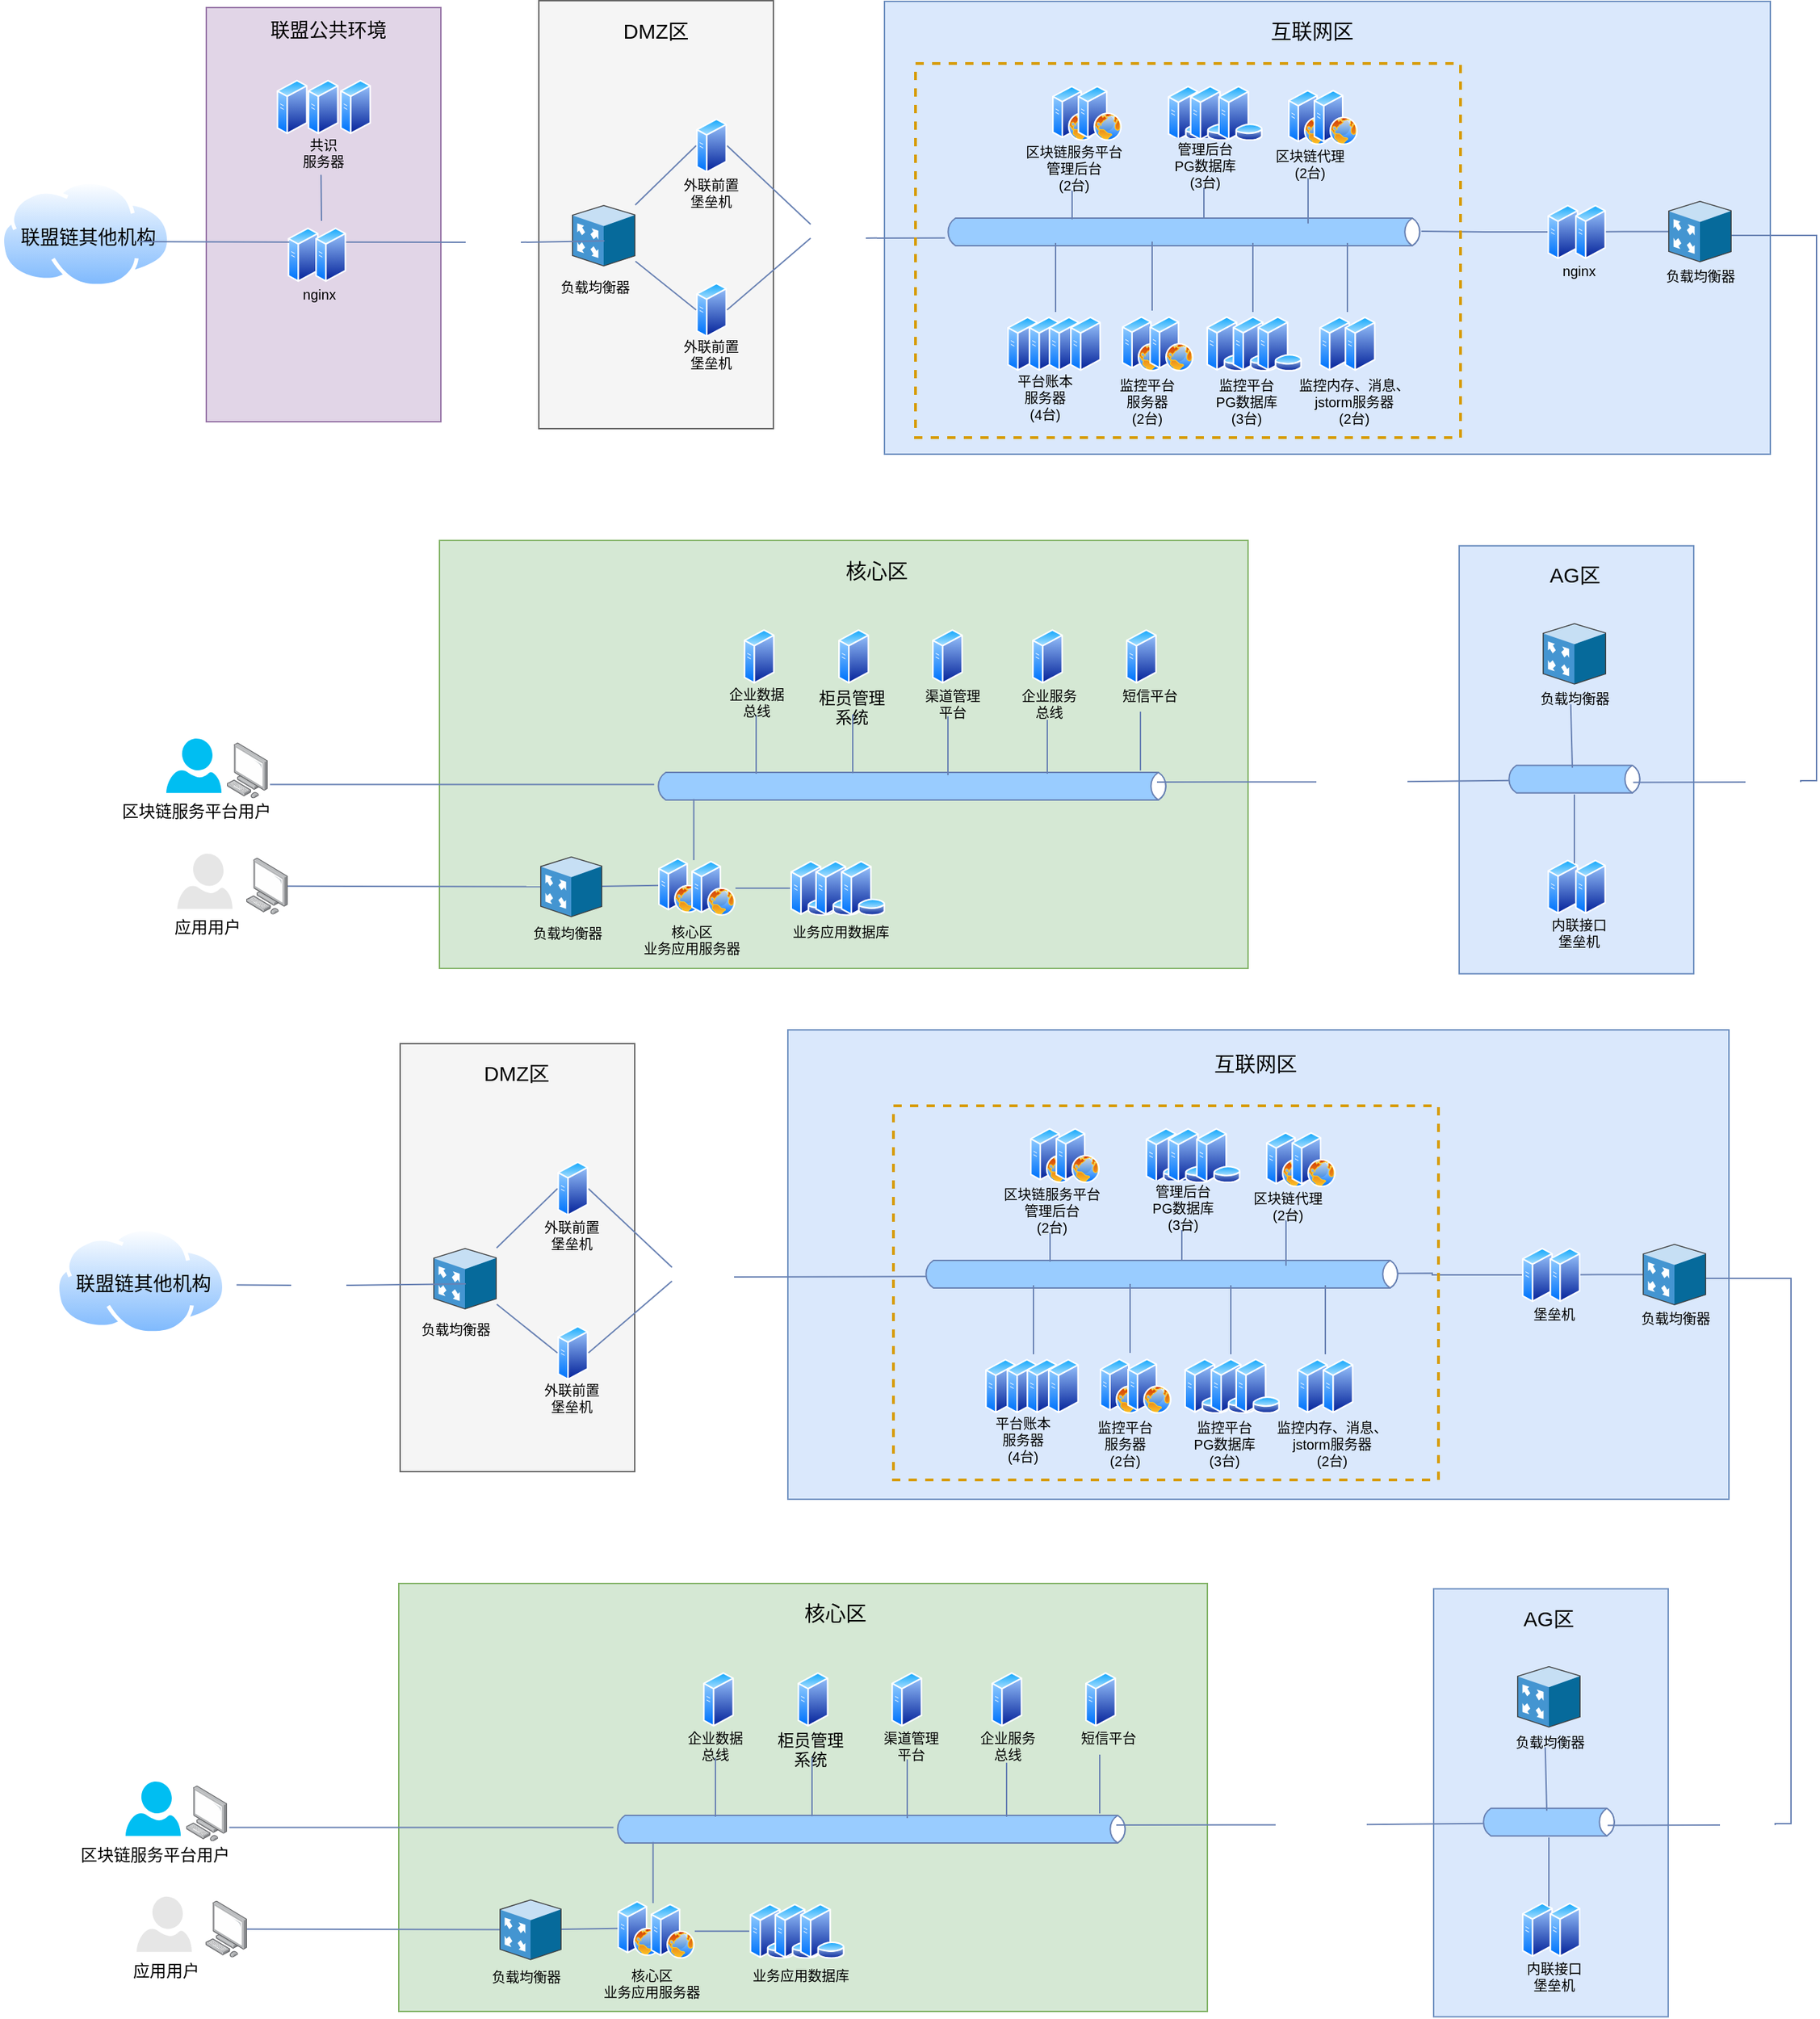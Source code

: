 <mxfile version="12.1.3" type="github" pages="1">
  <diagram id="ot7VbqEVnPVm4FlHw6yX" name="Page-1">
    <mxGraphModel dx="1553" dy="948" grid="0" gridSize="10" guides="1" tooltips="1" connect="1" arrows="1" fold="1" page="1" pageScale="1" pageWidth="3300" pageHeight="4681" math="0" shadow="0">
      <root>
        <mxCell id="0"/>
        <mxCell id="1" parent="0"/>
        <mxCell id="wcz-8A4uhaqFpy4rLhZc-134" value="" style="rounded=0;whiteSpace=wrap;html=1;fillColor=#e1d5e7;strokeColor=#9673a6;" parent="1" vertex="1">
          <mxGeometry x="526.5" y="313.5" width="170" height="300" as="geometry"/>
        </mxCell>
        <mxCell id="wcz-8A4uhaqFpy4rLhZc-1" value="" style="rounded=0;whiteSpace=wrap;html=1;strokeColor=#6c8ebf;strokeWidth=1;fillColor=#dae8fc;fontSize=12;align=center;" parent="1" vertex="1">
          <mxGeometry x="1018" y="309" width="642" height="328" as="geometry"/>
        </mxCell>
        <mxCell id="wcz-8A4uhaqFpy4rLhZc-3" value="" style="rounded=0;whiteSpace=wrap;html=1;strokeColor=#666666;fillColor=#f5f5f5;fontSize=12;align=center;fontColor=#333333;" parent="1" vertex="1">
          <mxGeometry x="767.5" y="308.5" width="170" height="310" as="geometry"/>
        </mxCell>
        <mxCell id="wcz-8A4uhaqFpy4rLhZc-10" value="" style="shape=image;html=1;verticalAlign=top;verticalLabelPosition=bottom;labelBackgroundColor=#ffffff;imageAspect=0;aspect=fixed;image=https://cdn4.iconfinder.com/data/icons/VISTA/networking/png/128/firewall.png;strokeColor=#6881B3;fillColor=#99CCFF;fontSize=12;align=center;" parent="1" vertex="1">
          <mxGeometry x="714.5" y="463.5" width="40" height="40" as="geometry"/>
        </mxCell>
        <mxCell id="wcz-8A4uhaqFpy4rLhZc-11" value="" style="endArrow=none;html=1;fontSize=12;entryX=0;entryY=0.5;entryDx=0;entryDy=0;exitX=1;exitY=0.25;exitDx=0;exitDy=0;strokeColor=#6881B3;" parent="1" source="wcz-8A4uhaqFpy4rLhZc-144" target="wcz-8A4uhaqFpy4rLhZc-10" edge="1">
          <mxGeometry width="50" height="50" relative="1" as="geometry">
            <mxPoint x="674.92" y="483.262" as="sourcePoint"/>
            <mxPoint x="731.5" y="520.5" as="targetPoint"/>
          </mxGeometry>
        </mxCell>
        <mxCell id="wcz-8A4uhaqFpy4rLhZc-12" value="" style="shadow=0;dashed=0;html=1;labelPosition=center;verticalLabelPosition=bottom;verticalAlign=top;align=center;outlineConnect=0;shape=mxgraph.veeam.3d.proxy_appliance;direction=east;" parent="1" vertex="1">
          <mxGeometry x="791.5" y="456.5" width="46" height="44.562" as="geometry"/>
        </mxCell>
        <mxCell id="wcz-8A4uhaqFpy4rLhZc-13" value="&lt;font style=&quot;font-size: 15px&quot;&gt;DMZ区&lt;/font&gt;" style="text;html=1;resizable=0;points=[];autosize=1;align=center;verticalAlign=top;spacingTop=-4;fontSize=12;" parent="1" vertex="1">
          <mxGeometry x="822.5" y="318.5" width="58" height="15" as="geometry"/>
        </mxCell>
        <mxCell id="wcz-8A4uhaqFpy4rLhZc-14" value="" style="endArrow=none;html=1;strokeColor=#6881B3;strokeWidth=1;fontSize=12;exitX=1;exitY=0.5;exitDx=0;exitDy=0;entryX=0.512;entryY=0.583;entryDx=0;entryDy=0;entryPerimeter=0;" parent="1" source="wcz-8A4uhaqFpy4rLhZc-10" target="wcz-8A4uhaqFpy4rLhZc-12" edge="1">
          <mxGeometry width="50" height="50" relative="1" as="geometry">
            <mxPoint x="707.5" y="473.5" as="sourcePoint"/>
            <mxPoint x="817.5" y="400.5" as="targetPoint"/>
          </mxGeometry>
        </mxCell>
        <mxCell id="wcz-8A4uhaqFpy4rLhZc-15" value="&lt;font style=&quot;font-size: 15px&quot;&gt;互联网区&lt;/font&gt;" style="text;html=1;resizable=0;points=[];autosize=1;align=left;verticalAlign=top;spacingTop=-4;fontSize=12;" parent="1" vertex="1">
          <mxGeometry x="1296" y="318.5" width="70" height="15" as="geometry"/>
        </mxCell>
        <mxCell id="wcz-8A4uhaqFpy4rLhZc-16" value="" style="shape=image;html=1;verticalAlign=top;verticalLabelPosition=bottom;labelBackgroundColor=#ffffff;imageAspect=0;aspect=fixed;image=https://cdn4.iconfinder.com/data/icons/VISTA/networking/png/128/firewall.png;strokeColor=#6881B3;fillColor=#99CCFF;fontSize=12;align=center;" parent="1" vertex="1">
          <mxGeometry x="964.5" y="460.5" width="40" height="40" as="geometry"/>
        </mxCell>
        <mxCell id="wcz-8A4uhaqFpy4rLhZc-17" value="" style="endArrow=none;html=1;strokeColor=#6881B3;strokeWidth=1;fontSize=12;exitX=1;exitY=0.5;exitDx=0;exitDy=0;entryX=0;entryY=0.25;entryDx=0;entryDy=0;" parent="1" source="wcz-8A4uhaqFpy4rLhZc-72" target="wcz-8A4uhaqFpy4rLhZc-16" edge="1">
          <mxGeometry width="50" height="50" relative="1" as="geometry">
            <mxPoint x="890.9" y="485.62" as="sourcePoint"/>
            <mxPoint x="1027.5" y="530.5" as="targetPoint"/>
          </mxGeometry>
        </mxCell>
        <mxCell id="wcz-8A4uhaqFpy4rLhZc-18" value="" style="endArrow=none;html=1;strokeColor=#6881B3;strokeWidth=1;fontSize=12;entryX=0.001;entryY=0.933;entryDx=0;entryDy=0;entryPerimeter=0;" parent="1" source="wcz-8A4uhaqFpy4rLhZc-16" edge="1" target="f2JPj_Oiv7TSIDXI8G9g-131">
          <mxGeometry width="50" height="50" relative="1" as="geometry">
            <mxPoint x="973.5" y="560.5" as="sourcePoint"/>
            <mxPoint x="1039.5" y="478.5" as="targetPoint"/>
          </mxGeometry>
        </mxCell>
        <mxCell id="wcz-8A4uhaqFpy4rLhZc-19" value="外联前置&lt;br style=&quot;font-size: 10px&quot;&gt;堡垒机" style="text;html=1;resizable=0;points=[];autosize=1;align=center;verticalAlign=top;spacingTop=-4;fontSize=10;" parent="1" vertex="1">
          <mxGeometry x="866.5" y="433.5" width="50" height="24" as="geometry"/>
        </mxCell>
        <mxCell id="wcz-8A4uhaqFpy4rLhZc-24" value="" style="rounded=0;whiteSpace=wrap;html=1;strokeColor=#6c8ebf;strokeWidth=1;fillColor=#dae8fc;fontSize=8;align=center;" parent="1" vertex="1">
          <mxGeometry x="1434.5" y="703.353" width="170" height="310" as="geometry"/>
        </mxCell>
        <mxCell id="wcz-8A4uhaqFpy4rLhZc-25" value="&lt;font style=&quot;font-size: 15px&quot;&gt;AG区&lt;/font&gt;" style="text;html=1;resizable=0;points=[];autosize=1;align=center;verticalAlign=top;spacingTop=-4;fontSize=12;" parent="1" vertex="1">
          <mxGeometry x="1494" y="713.353" width="47" height="15" as="geometry"/>
        </mxCell>
        <mxCell id="wcz-8A4uhaqFpy4rLhZc-26" value="负载均衡器" style="text;html=1;resizable=0;points=[];autosize=1;align=center;verticalAlign=top;spacingTop=-4;fontSize=10;" parent="1" vertex="1">
          <mxGeometry x="777.5" y="507.5" width="60" height="10" as="geometry"/>
        </mxCell>
        <mxCell id="wcz-8A4uhaqFpy4rLhZc-27" value="" style="shadow=0;dashed=0;html=1;labelPosition=center;verticalLabelPosition=bottom;verticalAlign=top;align=center;outlineConnect=0;shape=mxgraph.veeam.3d.proxy_appliance;direction=east;" parent="1" vertex="1">
          <mxGeometry x="1495" y="759.353" width="46" height="44.562" as="geometry"/>
        </mxCell>
        <mxCell id="wcz-8A4uhaqFpy4rLhZc-28" value="负载均衡器" style="text;html=1;resizable=0;points=[];autosize=1;align=center;verticalAlign=top;spacingTop=-4;fontSize=10;" parent="1" vertex="1">
          <mxGeometry x="1488" y="806.353" width="60" height="10" as="geometry"/>
        </mxCell>
        <mxCell id="wcz-8A4uhaqFpy4rLhZc-29" value="" style="html=1;fillColor=#99CCFF;strokeColor=#6881B3;gradientColor=none;gradientDirection=north;strokeWidth=1;shape=mxgraph.networks.bus;gradientColor=none;gradientDirection=north;fontColor=#ffffff;perimeter=backbonePerimeter;backboneSize=20;align=center;fontSize=12;" parent="1" vertex="1">
          <mxGeometry x="1468" y="867.353" width="100" height="10" as="geometry"/>
        </mxCell>
        <mxCell id="wcz-8A4uhaqFpy4rLhZc-30" style="edgeStyle=orthogonalEdgeStyle;rounded=0;orthogonalLoop=1;jettySize=auto;html=1;exitX=1;exitY=0.5;exitDx=0;exitDy=0;strokeColor=#6881B3;endArrow=none;endFill=0;" parent="1" source="wcz-8A4uhaqFpy4rLhZc-31" target="wcz-8A4uhaqFpy4rLhZc-113" edge="1">
          <mxGeometry relative="1" as="geometry">
            <Array as="points">
              <mxPoint x="1693.5" y="873.5"/>
              <mxPoint x="1693.5" y="478.5"/>
            </Array>
          </mxGeometry>
        </mxCell>
        <mxCell id="wcz-8A4uhaqFpy4rLhZc-31" value="" style="shape=image;html=1;verticalAlign=top;verticalLabelPosition=bottom;labelBackgroundColor=#ffffff;imageAspect=0;aspect=fixed;image=https://cdn4.iconfinder.com/data/icons/VISTA/networking/png/128/firewall.png;strokeColor=#6881B3;fillColor=#99CCFF;fontSize=12;align=center;" parent="1" vertex="1">
          <mxGeometry x="1642" y="854.5" width="40" height="40" as="geometry"/>
        </mxCell>
        <mxCell id="wcz-8A4uhaqFpy4rLhZc-32" value="" style="endArrow=none;html=1;strokeColor=#6881B3;strokeWidth=1;fontSize=8;exitX=0.485;exitY=-0.318;exitDx=0;exitDy=0;exitPerimeter=0;entryX=0.456;entryY=1.182;entryDx=0;entryDy=0;entryPerimeter=0;" parent="1" source="wcz-8A4uhaqFpy4rLhZc-29" target="wcz-8A4uhaqFpy4rLhZc-28" edge="1">
          <mxGeometry width="50" height="50" relative="1" as="geometry">
            <mxPoint x="1599" y="858.353" as="sourcePoint"/>
            <mxPoint x="1649" y="808.353" as="targetPoint"/>
          </mxGeometry>
        </mxCell>
        <mxCell id="wcz-8A4uhaqFpy4rLhZc-33" value="" style="group" parent="1" vertex="1" connectable="0">
          <mxGeometry x="1498.5" y="930.353" width="42.4" height="40" as="geometry"/>
        </mxCell>
        <mxCell id="wcz-8A4uhaqFpy4rLhZc-34" value="" style="aspect=fixed;perimeter=ellipsePerimeter;html=1;align=center;shadow=0;dashed=0;spacingTop=3;image;image=img/lib/active_directory/generic_server.svg;strokeColor=#6881B3;strokeWidth=1;fillColor=#99CCFF;fontSize=8;" parent="wcz-8A4uhaqFpy4rLhZc-33" vertex="1">
          <mxGeometry width="22.4" height="40" as="geometry"/>
        </mxCell>
        <mxCell id="wcz-8A4uhaqFpy4rLhZc-35" value="" style="aspect=fixed;perimeter=ellipsePerimeter;html=1;align=center;shadow=0;dashed=0;spacingTop=3;image;image=img/lib/active_directory/generic_server.svg;strokeColor=#6881B3;strokeWidth=1;fillColor=#99CCFF;fontSize=8;" parent="wcz-8A4uhaqFpy4rLhZc-33" vertex="1">
          <mxGeometry x="20" width="22.4" height="40" as="geometry"/>
        </mxCell>
        <mxCell id="wcz-8A4uhaqFpy4rLhZc-36" value="内联接口&lt;br style=&quot;font-size: 10px;&quot;&gt;堡垒机" style="text;html=1;resizable=0;points=[];autosize=1;align=center;verticalAlign=top;spacingTop=-4;fontSize=10;" parent="1" vertex="1">
          <mxGeometry x="1496" y="970.353" width="50" height="20" as="geometry"/>
        </mxCell>
        <mxCell id="wcz-8A4uhaqFpy4rLhZc-37" value="" style="strokeColor=#6881B3;edgeStyle=none;rounded=0;endArrow=none;html=1;strokeWidth=1;fontSize=12;" parent="1" edge="1">
          <mxGeometry relative="1" as="geometry">
            <mxPoint x="1518" y="933.353" as="sourcePoint"/>
            <mxPoint x="1518" y="883.5" as="targetPoint"/>
            <Array as="points">
              <mxPoint x="1518" y="910.353"/>
            </Array>
          </mxGeometry>
        </mxCell>
        <mxCell id="wcz-8A4uhaqFpy4rLhZc-38" value="" style="rounded=0;whiteSpace=wrap;html=1;strokeColor=#82b366;strokeWidth=1;fillColor=#d5e8d4;fontSize=8;align=center;" parent="1" vertex="1">
          <mxGeometry x="695.5" y="699.5" width="586" height="310" as="geometry"/>
        </mxCell>
        <mxCell id="wcz-8A4uhaqFpy4rLhZc-39" value="" style="html=1;fillColor=#99CCFF;strokeColor=#6881B3;gradientColor=none;gradientDirection=north;strokeWidth=1;shape=mxgraph.networks.bus;gradientColor=none;gradientDirection=north;fontColor=#ffffff;perimeter=backbonePerimeter;backboneSize=20;align=center;" parent="1" vertex="1">
          <mxGeometry x="851.5" y="867.5" width="373" height="20" as="geometry"/>
        </mxCell>
        <mxCell id="wcz-8A4uhaqFpy4rLhZc-40" value="" style="strokeColor=#6881B3;edgeStyle=none;rounded=0;endArrow=none;html=1;strokeWidth=1;fontSize=8;" parent="1" edge="1">
          <mxGeometry relative="1" as="geometry">
            <mxPoint x="925" y="825.853" as="sourcePoint"/>
            <mxPoint x="925" y="868.529" as="targetPoint"/>
          </mxGeometry>
        </mxCell>
        <mxCell id="wcz-8A4uhaqFpy4rLhZc-41" value="" style="strokeColor=#6881B3;edgeStyle=none;rounded=0;endArrow=none;html=1;strokeWidth=1;fontSize=8;" parent="1" edge="1">
          <mxGeometry relative="1" as="geometry">
            <mxPoint x="1064" y="826.853" as="sourcePoint"/>
            <mxPoint x="1064" y="869.529" as="targetPoint"/>
          </mxGeometry>
        </mxCell>
        <mxCell id="wcz-8A4uhaqFpy4rLhZc-42" value="" style="strokeColor=#6881B3;edgeStyle=none;rounded=0;endArrow=none;html=1;strokeWidth=1;fontSize=8;" parent="1" edge="1">
          <mxGeometry relative="1" as="geometry">
            <mxPoint x="1136" y="829.353" as="sourcePoint"/>
            <mxPoint x="1136" y="868.52" as="targetPoint"/>
          </mxGeometry>
        </mxCell>
        <mxCell id="wcz-8A4uhaqFpy4rLhZc-43" value="" style="shadow=0;dashed=0;html=1;labelPosition=center;verticalLabelPosition=bottom;verticalAlign=top;align=center;outlineConnect=0;shape=mxgraph.veeam.3d.proxy_appliance;direction=east;" parent="1" vertex="1">
          <mxGeometry x="768.5" y="928.353" width="45" height="44" as="geometry"/>
        </mxCell>
        <mxCell id="wcz-8A4uhaqFpy4rLhZc-44" value="负载均衡器" style="text;html=1;resizable=0;points=[];autosize=1;align=center;verticalAlign=top;spacingTop=-4;fontSize=10;" parent="1" vertex="1">
          <mxGeometry x="757.5" y="976.353" width="60" height="10" as="geometry"/>
        </mxCell>
        <mxCell id="wcz-8A4uhaqFpy4rLhZc-45" value="" style="aspect=fixed;perimeter=ellipsePerimeter;html=1;align=center;shadow=0;dashed=0;spacingTop=3;image;image=img/lib/active_directory/generic_server.svg;strokeColor=#6881B3;strokeWidth=1;fillColor=#99CCFF;fontSize=8;" parent="1" vertex="1">
          <mxGeometry x="1125" y="763.5" width="22.4" height="40" as="geometry"/>
        </mxCell>
        <mxCell id="wcz-8A4uhaqFpy4rLhZc-46" value="" style="aspect=fixed;perimeter=ellipsePerimeter;html=1;align=center;shadow=0;dashed=0;spacingTop=3;image;image=img/lib/active_directory/generic_server.svg;strokeColor=#6881B3;strokeWidth=1;fillColor=#99CCFF;fontSize=8;" parent="1" vertex="1">
          <mxGeometry x="1052.5" y="763.5" width="22.4" height="40" as="geometry"/>
        </mxCell>
        <mxCell id="wcz-8A4uhaqFpy4rLhZc-47" value="企业服务&lt;br&gt;总线" style="text;html=1;resizable=0;points=[];autosize=1;align=center;verticalAlign=top;spacingTop=-4;fontSize=10;" parent="1" vertex="1">
          <mxGeometry x="1107.5" y="803.5" width="58" height="24" as="geometry"/>
        </mxCell>
        <mxCell id="wcz-8A4uhaqFpy4rLhZc-48" value="渠道管理&lt;br&gt;平台" style="text;html=1;resizable=0;points=[];autosize=1;align=center;verticalAlign=top;spacingTop=-4;fontSize=10;" parent="1" vertex="1">
          <mxGeometry x="1037.5" y="803.5" width="58" height="24" as="geometry"/>
        </mxCell>
        <mxCell id="wcz-8A4uhaqFpy4rLhZc-49" value="" style="aspect=fixed;perimeter=ellipsePerimeter;html=1;align=center;shadow=0;dashed=0;spacingTop=3;image;image=img/lib/active_directory/generic_server.svg;strokeColor=#6881B3;strokeWidth=1;fillColor=#99CCFF;fontSize=8;" parent="1" vertex="1">
          <mxGeometry x="916" y="763.5" width="22.4" height="40" as="geometry"/>
        </mxCell>
        <mxCell id="wcz-8A4uhaqFpy4rLhZc-50" value="企业数据&lt;br&gt;总线" style="text;html=1;resizable=0;points=[];autosize=1;align=center;verticalAlign=top;spacingTop=-4;fontSize=10;" parent="1" vertex="1">
          <mxGeometry x="895.5" y="803.353" width="58" height="24" as="geometry"/>
        </mxCell>
        <mxCell id="wcz-8A4uhaqFpy4rLhZc-51" value="" style="group" parent="1" vertex="1" connectable="0">
          <mxGeometry x="854" y="929.353" width="56" height="40" as="geometry"/>
        </mxCell>
        <mxCell id="wcz-8A4uhaqFpy4rLhZc-52" value="" style="aspect=fixed;perimeter=ellipsePerimeter;html=1;align=center;shadow=0;dashed=0;spacingTop=3;image;image=img/lib/active_directory/web_server.svg;strokeColor=#6881B3;strokeWidth=1;fillColor=#99CCFF;fontSize=12;" parent="wcz-8A4uhaqFpy4rLhZc-51" vertex="1">
          <mxGeometry width="32" height="40" as="geometry"/>
        </mxCell>
        <mxCell id="wcz-8A4uhaqFpy4rLhZc-53" value="" style="aspect=fixed;perimeter=ellipsePerimeter;html=1;align=center;shadow=0;dashed=0;spacingTop=3;image;image=img/lib/active_directory/web_server.svg;strokeColor=#6881B3;strokeWidth=1;fillColor=#99CCFF;fontSize=12;" parent="wcz-8A4uhaqFpy4rLhZc-51" vertex="1">
          <mxGeometry x="24" y="2" width="32" height="40" as="geometry"/>
        </mxCell>
        <mxCell id="wcz-8A4uhaqFpy4rLhZc-54" value="核心区&lt;br&gt;业务应用服务器" style="text;html=1;resizable=0;points=[];autosize=1;align=center;verticalAlign=top;spacingTop=-4;fontSize=10;" parent="1" vertex="1">
          <mxGeometry x="838" y="975.353" width="80" height="24" as="geometry"/>
        </mxCell>
        <mxCell id="wcz-8A4uhaqFpy4rLhZc-55" value="业务应用数据库" style="text;html=1;resizable=0;points=[];autosize=1;align=center;verticalAlign=top;spacingTop=-4;fontSize=10;" parent="1" vertex="1">
          <mxGeometry x="939" y="975.353" width="94" height="12" as="geometry"/>
        </mxCell>
        <mxCell id="wcz-8A4uhaqFpy4rLhZc-56" value="" style="aspect=fixed;perimeter=ellipsePerimeter;html=1;align=center;shadow=0;dashed=0;spacingTop=3;image;image=img/lib/active_directory/database_server.svg;strokeColor=#6881B3;strokeWidth=1;fillColor=#99CCFF;fontSize=8;" parent="1" vertex="1">
          <mxGeometry x="949.5" y="931.353" width="32.8" height="40" as="geometry"/>
        </mxCell>
        <mxCell id="wcz-8A4uhaqFpy4rLhZc-57" value="" style="aspect=fixed;perimeter=ellipsePerimeter;html=1;align=center;shadow=0;dashed=0;spacingTop=3;image;image=img/lib/active_directory/database_server.svg;strokeColor=#6881B3;strokeWidth=1;fillColor=#99CCFF;fontSize=8;" parent="1" vertex="1">
          <mxGeometry x="967.5" y="931.353" width="32.8" height="40" as="geometry"/>
        </mxCell>
        <mxCell id="wcz-8A4uhaqFpy4rLhZc-58" value="" style="aspect=fixed;perimeter=ellipsePerimeter;html=1;align=center;shadow=0;dashed=0;spacingTop=3;image;image=img/lib/active_directory/database_server.svg;strokeColor=#6881B3;strokeWidth=1;fillColor=#99CCFF;fontSize=8;" parent="1" vertex="1">
          <mxGeometry x="986" y="931.353" width="32.8" height="40" as="geometry"/>
        </mxCell>
        <mxCell id="wcz-8A4uhaqFpy4rLhZc-59" value="&lt;font style=&quot;font-size: 15px&quot;&gt;核心区&lt;/font&gt;" style="text;html=1;resizable=0;points=[];autosize=1;align=center;verticalAlign=top;spacingTop=-4;fontSize=12;" parent="1" vertex="1">
          <mxGeometry x="984" y="709.853" width="55" height="15" as="geometry"/>
        </mxCell>
        <mxCell id="wcz-8A4uhaqFpy4rLhZc-60" value="" style="shape=image;html=1;verticalAlign=top;verticalLabelPosition=bottom;labelBackgroundColor=#ffffff;imageAspect=0;aspect=fixed;image=https://cdn4.iconfinder.com/data/icons/VISTA/networking/png/128/firewall.png;strokeColor=#6881B3;fillColor=#99CCFF;fontSize=12;align=center;" parent="1" vertex="1">
          <mxGeometry x="1331" y="854.353" width="40" height="40" as="geometry"/>
        </mxCell>
        <mxCell id="wcz-8A4uhaqFpy4rLhZc-61" value="" style="points=[];aspect=fixed;html=1;align=center;shadow=0;dashed=0;image;image=img/lib/allied_telesis/computer_and_terminals/Personal_Computer.svg;strokeColor=#6881B3;fillColor=#99CCFF;fontSize=12;" parent="1" vertex="1">
          <mxGeometry x="541.5" y="845.95" width="29.5" height="40.317" as="geometry"/>
        </mxCell>
        <mxCell id="wcz-8A4uhaqFpy4rLhZc-62" value="" style="verticalLabelPosition=bottom;html=1;verticalAlign=top;align=center;strokeColor=none;fillColor=#00BEF2;shape=mxgraph.azure.user;" parent="1" vertex="1">
          <mxGeometry x="497.5" y="843" width="40" height="39.333" as="geometry"/>
        </mxCell>
        <mxCell id="wcz-8A4uhaqFpy4rLhZc-63" value="区块链服务平台用户" style="text;html=1;resizable=0;points=[];autosize=1;align=center;verticalAlign=top;spacingTop=-4;fontSize=12;" parent="1" vertex="1">
          <mxGeometry x="459.5" y="886.333" width="118" height="14" as="geometry"/>
        </mxCell>
        <mxCell id="wcz-8A4uhaqFpy4rLhZc-64" value="" style="endArrow=none;html=1;strokeColor=#6881B3;exitX=0.926;exitY=0.743;exitDx=0;exitDy=0;exitPerimeter=0;entryX=0;entryY=0.5;entryDx=0;entryDy=0;" parent="1" source="wcz-8A4uhaqFpy4rLhZc-29" target="wcz-8A4uhaqFpy4rLhZc-31" edge="1">
          <mxGeometry width="50" height="50" relative="1" as="geometry">
            <mxPoint x="1635.5" y="969.5" as="sourcePoint"/>
            <mxPoint x="1685.5" y="919.5" as="targetPoint"/>
          </mxGeometry>
        </mxCell>
        <mxCell id="wcz-8A4uhaqFpy4rLhZc-65" value="" style="points=[];aspect=fixed;html=1;align=center;shadow=0;dashed=0;image;image=img/lib/allied_telesis/computer_and_terminals/Personal_Computer.svg;strokeColor=#6881B3;fillColor=#99CCFF;fontSize=12;" parent="1" vertex="1">
          <mxGeometry x="555.5" y="929.353" width="30" height="41" as="geometry"/>
        </mxCell>
        <mxCell id="wcz-8A4uhaqFpy4rLhZc-66" value="" style="verticalLabelPosition=bottom;html=1;verticalAlign=top;align=center;strokeColor=none;fillColor=#E6E6E6;shape=mxgraph.azure.user;" parent="1" vertex="1">
          <mxGeometry x="505.5" y="926.353" width="40" height="40" as="geometry"/>
        </mxCell>
        <mxCell id="wcz-8A4uhaqFpy4rLhZc-67" value="应用用户" style="text;html=1;resizable=0;points=[];autosize=1;align=center;verticalAlign=top;spacingTop=-4;fontSize=12;" parent="1" vertex="1">
          <mxGeometry x="497.5" y="970.353" width="58" height="14" as="geometry"/>
        </mxCell>
        <mxCell id="wcz-8A4uhaqFpy4rLhZc-68" value="" style="endArrow=none;html=1;strokeColor=#6881B3;entryX=0;entryY=0.5;entryDx=0;entryDy=0;" parent="1" target="wcz-8A4uhaqFpy4rLhZc-60" edge="1">
          <mxGeometry width="50" height="50" relative="1" as="geometry">
            <mxPoint x="1215.5" y="874.5" as="sourcePoint"/>
            <mxPoint x="1189.5" y="908.5" as="targetPoint"/>
          </mxGeometry>
        </mxCell>
        <mxCell id="wcz-8A4uhaqFpy4rLhZc-69" value="" style="endArrow=none;html=1;strokeColor=#6881B3;entryX=0.024;entryY=0.6;entryDx=0;entryDy=0;entryPerimeter=0;" parent="1" target="wcz-8A4uhaqFpy4rLhZc-29" edge="1">
          <mxGeometry width="50" height="50" relative="1" as="geometry">
            <mxPoint x="1397" y="874.161" as="sourcePoint"/>
            <mxPoint x="1299.5" y="872.5" as="targetPoint"/>
          </mxGeometry>
        </mxCell>
        <mxCell id="wcz-8A4uhaqFpy4rLhZc-70" value="" style="endArrow=none;html=1;strokeColor=#6881B3;" parent="1" source="wcz-8A4uhaqFpy4rLhZc-65" target="wcz-8A4uhaqFpy4rLhZc-43" edge="1">
          <mxGeometry width="50" height="50" relative="1" as="geometry">
            <mxPoint x="668.5" y="883.5" as="sourcePoint"/>
            <mxPoint x="718.5" y="833.5" as="targetPoint"/>
          </mxGeometry>
        </mxCell>
        <mxCell id="wcz-8A4uhaqFpy4rLhZc-71" value="" style="aspect=fixed;perimeter=ellipsePerimeter;html=1;align=center;shadow=0;dashed=0;spacingTop=3;image;image=img/lib/active_directory/generic_server.svg;strokeColor=#6881B3;strokeWidth=1;fillColor=#99CCFF;fontSize=8;" parent="1" vertex="1">
          <mxGeometry x="881.5" y="512.5" width="22.4" height="40" as="geometry"/>
        </mxCell>
        <mxCell id="wcz-8A4uhaqFpy4rLhZc-72" value="" style="aspect=fixed;perimeter=ellipsePerimeter;html=1;align=center;shadow=0;dashed=0;spacingTop=3;image;image=img/lib/active_directory/generic_server.svg;strokeColor=#6881B3;strokeWidth=1;fillColor=#99CCFF;fontSize=8;" parent="1" vertex="1">
          <mxGeometry x="881.5" y="393.5" width="22.4" height="40" as="geometry"/>
        </mxCell>
        <mxCell id="wcz-8A4uhaqFpy4rLhZc-73" value="外联前置&lt;br style=&quot;font-size: 10px&quot;&gt;堡垒机" style="text;html=1;resizable=0;points=[];autosize=1;align=center;verticalAlign=top;spacingTop=-4;fontSize=10;" parent="1" vertex="1">
          <mxGeometry x="866.5" y="551" width="50" height="24" as="geometry"/>
        </mxCell>
        <mxCell id="wcz-8A4uhaqFpy4rLhZc-74" value="" style="endArrow=none;html=1;entryX=0;entryY=0.5;entryDx=0;entryDy=0;strokeColor=#6881B3;" parent="1" source="wcz-8A4uhaqFpy4rLhZc-12" target="wcz-8A4uhaqFpy4rLhZc-72" edge="1">
          <mxGeometry width="50" height="50" relative="1" as="geometry">
            <mxPoint x="827.5" y="441.5" as="sourcePoint"/>
            <mxPoint x="877.5" y="391.5" as="targetPoint"/>
          </mxGeometry>
        </mxCell>
        <mxCell id="wcz-8A4uhaqFpy4rLhZc-75" value="" style="endArrow=none;html=1;strokeColor=#6881B3;exitX=0;exitY=0.5;exitDx=0;exitDy=0;" parent="1" source="wcz-8A4uhaqFpy4rLhZc-71" target="wcz-8A4uhaqFpy4rLhZc-12" edge="1">
          <mxGeometry width="50" height="50" relative="1" as="geometry">
            <mxPoint x="784.5" y="621.5" as="sourcePoint"/>
            <mxPoint x="834.5" y="571.5" as="targetPoint"/>
          </mxGeometry>
        </mxCell>
        <mxCell id="wcz-8A4uhaqFpy4rLhZc-76" value="" style="endArrow=none;html=1;strokeColor=#6881B3;exitX=1;exitY=0.5;exitDx=0;exitDy=0;entryX=0;entryY=0.5;entryDx=0;entryDy=0;" parent="1" source="wcz-8A4uhaqFpy4rLhZc-71" target="wcz-8A4uhaqFpy4rLhZc-16" edge="1">
          <mxGeometry width="50" height="50" relative="1" as="geometry">
            <mxPoint x="962.5" y="634.5" as="sourcePoint"/>
            <mxPoint x="1012.5" y="584.5" as="targetPoint"/>
          </mxGeometry>
        </mxCell>
        <mxCell id="wcz-8A4uhaqFpy4rLhZc-102" value="" style="endArrow=none;html=1;strokeColor=#6881B3;entryX=0;entryY=0.5;entryDx=0;entryDy=0;" parent="1" source="wcz-8A4uhaqFpy4rLhZc-43" target="wcz-8A4uhaqFpy4rLhZc-52" edge="1">
          <mxGeometry width="50" height="50" relative="1" as="geometry">
            <mxPoint x="835.5" y="977.5" as="sourcePoint"/>
            <mxPoint x="885.5" y="927.5" as="targetPoint"/>
          </mxGeometry>
        </mxCell>
        <mxCell id="wcz-8A4uhaqFpy4rLhZc-103" style="edgeStyle=orthogonalEdgeStyle;rounded=0;orthogonalLoop=1;jettySize=auto;html=1;endArrow=none;endFill=0;strokeColor=#6881B3;" parent="1" source="wcz-8A4uhaqFpy4rLhZc-53" target="wcz-8A4uhaqFpy4rLhZc-56" edge="1">
          <mxGeometry relative="1" as="geometry"/>
        </mxCell>
        <mxCell id="wcz-8A4uhaqFpy4rLhZc-104" value="" style="aspect=fixed;perimeter=ellipsePerimeter;html=1;align=center;shadow=0;dashed=0;spacingTop=3;image;image=img/lib/active_directory/generic_server.svg;strokeColor=#6881B3;strokeWidth=1;fillColor=#99CCFF;fontSize=8;" parent="1" vertex="1">
          <mxGeometry x="1193" y="763.5" width="22.4" height="40" as="geometry"/>
        </mxCell>
        <mxCell id="wcz-8A4uhaqFpy4rLhZc-105" value="短信平台" style="text;html=1;resizable=0;points=[];autosize=1;align=center;verticalAlign=top;spacingTop=-4;fontSize=10;" parent="1" vertex="1">
          <mxGeometry x="1180.5" y="803.5" width="58" height="14" as="geometry"/>
        </mxCell>
        <mxCell id="wcz-8A4uhaqFpy4rLhZc-106" value="" style="aspect=fixed;perimeter=ellipsePerimeter;html=1;align=center;shadow=0;dashed=0;spacingTop=3;image;image=img/lib/active_directory/generic_server.svg;strokeColor=#6881B3;strokeWidth=1;fillColor=#99CCFF;fontSize=8;" parent="1" vertex="1">
          <mxGeometry x="984.5" y="763.5" width="22.4" height="40" as="geometry"/>
        </mxCell>
        <mxCell id="wcz-8A4uhaqFpy4rLhZc-107" value="柜员管理&lt;br&gt;系统" style="text;html=1;resizable=0;points=[];autosize=1;align=center;verticalAlign=top;spacingTop=-4;" parent="1" vertex="1">
          <mxGeometry x="964.5" y="803.5" width="58" height="28" as="geometry"/>
        </mxCell>
        <mxCell id="wcz-8A4uhaqFpy4rLhZc-108" style="edgeStyle=orthogonalEdgeStyle;rounded=0;orthogonalLoop=1;jettySize=auto;html=1;exitX=0.5;exitY=0;exitDx=0;exitDy=0;entryX=0.049;entryY=0.864;entryDx=0;entryDy=0;entryPerimeter=0;endArrow=none;endFill=0;strokeColor=#6881B3;" parent="1" edge="1">
          <mxGeometry relative="1" as="geometry">
            <mxPoint x="879.786" y="931.071" as="sourcePoint"/>
            <mxPoint x="879.786" y="886.786" as="targetPoint"/>
          </mxGeometry>
        </mxCell>
        <mxCell id="wcz-8A4uhaqFpy4rLhZc-109" value="" style="endArrow=none;html=1;strokeColor=#6881B3;entryX=-0.001;entryY=0.436;entryDx=0;entryDy=0;entryPerimeter=0;exitX=1.056;exitY=0.751;exitDx=0;exitDy=0;exitPerimeter=0;" parent="1" source="wcz-8A4uhaqFpy4rLhZc-61" target="wcz-8A4uhaqFpy4rLhZc-39" edge="1">
          <mxGeometry width="50" height="50" relative="1" as="geometry">
            <mxPoint x="734.5" y="888.5" as="sourcePoint"/>
            <mxPoint x="784.5" y="838.5" as="targetPoint"/>
          </mxGeometry>
        </mxCell>
        <mxCell id="wcz-8A4uhaqFpy4rLhZc-110" value="" style="strokeColor=#6881B3;edgeStyle=none;rounded=0;endArrow=none;html=1;strokeWidth=1;fontSize=8;" parent="1" edge="1">
          <mxGeometry relative="1" as="geometry">
            <mxPoint x="995" y="825.5" as="sourcePoint"/>
            <mxPoint x="995" y="868.176" as="targetPoint"/>
          </mxGeometry>
        </mxCell>
        <mxCell id="wcz-8A4uhaqFpy4rLhZc-111" value="" style="strokeColor=#6881B3;edgeStyle=none;rounded=0;endArrow=none;html=1;strokeWidth=1;fontSize=8;" parent="1" edge="1">
          <mxGeometry relative="1" as="geometry">
            <mxPoint x="1203.5" y="823.5" as="sourcePoint"/>
            <mxPoint x="1203.5" y="866.176" as="targetPoint"/>
          </mxGeometry>
        </mxCell>
        <mxCell id="wcz-8A4uhaqFpy4rLhZc-112" value="" style="edgeStyle=orthogonalEdgeStyle;rounded=0;orthogonalLoop=1;jettySize=auto;html=1;endArrow=none;endFill=0;strokeColor=#6881B3;fontSize=10;" parent="1" source="wcz-8A4uhaqFpy4rLhZc-113" target="wcz-8A4uhaqFpy4rLhZc-117" edge="1">
          <mxGeometry relative="1" as="geometry"/>
        </mxCell>
        <mxCell id="wcz-8A4uhaqFpy4rLhZc-113" value="" style="shadow=0;dashed=0;html=1;labelPosition=center;verticalLabelPosition=bottom;verticalAlign=top;align=center;outlineConnect=0;shape=mxgraph.veeam.3d.proxy_appliance;direction=east;" parent="1" vertex="1">
          <mxGeometry x="1586" y="453.5" width="46" height="44.562" as="geometry"/>
        </mxCell>
        <mxCell id="wcz-8A4uhaqFpy4rLhZc-114" value="负载均衡器" style="text;html=1;resizable=0;points=[];autosize=1;align=center;verticalAlign=top;spacingTop=-4;fontSize=10;" parent="1" vertex="1">
          <mxGeometry x="1579" y="499.5" width="60" height="10" as="geometry"/>
        </mxCell>
        <mxCell id="wcz-8A4uhaqFpy4rLhZc-116" value="" style="group" parent="1" vertex="1" connectable="0">
          <mxGeometry x="1498.5" y="456" width="42.4" height="40" as="geometry"/>
        </mxCell>
        <mxCell id="wcz-8A4uhaqFpy4rLhZc-117" value="" style="aspect=fixed;perimeter=ellipsePerimeter;html=1;align=center;shadow=0;dashed=0;spacingTop=3;image;image=img/lib/active_directory/generic_server.svg;strokeColor=#6881B3;strokeWidth=1;fillColor=#99CCFF;fontSize=8;" parent="wcz-8A4uhaqFpy4rLhZc-116" vertex="1">
          <mxGeometry width="22.4" height="40" as="geometry"/>
        </mxCell>
        <mxCell id="wcz-8A4uhaqFpy4rLhZc-118" value="" style="aspect=fixed;perimeter=ellipsePerimeter;html=1;align=center;shadow=0;dashed=0;spacingTop=3;image;image=img/lib/active_directory/generic_server.svg;strokeColor=#6881B3;strokeWidth=1;fillColor=#99CCFF;fontSize=8;" parent="wcz-8A4uhaqFpy4rLhZc-116" vertex="1">
          <mxGeometry x="20" width="22.4" height="40" as="geometry"/>
        </mxCell>
        <mxCell id="wcz-8A4uhaqFpy4rLhZc-119" value="nginx" style="text;html=1;resizable=0;points=[];autosize=1;align=center;verticalAlign=top;spacingTop=-4;fontSize=10;" parent="1" vertex="1">
          <mxGeometry x="1504" y="496" width="34" height="12" as="geometry"/>
        </mxCell>
        <mxCell id="wcz-8A4uhaqFpy4rLhZc-120" style="edgeStyle=orthogonalEdgeStyle;rounded=0;orthogonalLoop=1;jettySize=auto;html=1;exitX=0;exitY=0.5;exitDx=0;exitDy=0;entryX=0.996;entryY=0.45;entryDx=0;entryDy=0;entryPerimeter=0;endArrow=none;endFill=0;strokeColor=#6881B3;fontSize=10;" parent="1" source="wcz-8A4uhaqFpy4rLhZc-117" edge="1" target="f2JPj_Oiv7TSIDXI8G9g-131">
          <mxGeometry relative="1" as="geometry">
            <mxPoint x="1429.167" y="475.5" as="targetPoint"/>
          </mxGeometry>
        </mxCell>
        <mxCell id="wcz-8A4uhaqFpy4rLhZc-133" value="" style="group" parent="1" vertex="1" connectable="0">
          <mxGeometry x="377" y="438.5" width="124" height="78" as="geometry"/>
        </mxCell>
        <mxCell id="wcz-8A4uhaqFpy4rLhZc-121" value="" style="aspect=fixed;perimeter=ellipsePerimeter;html=1;align=center;shadow=0;dashed=0;spacingTop=3;image;image=img/lib/active_directory/internet_cloud.svg;fontSize=10;" parent="wcz-8A4uhaqFpy4rLhZc-133" vertex="1">
          <mxGeometry width="124" height="78" as="geometry"/>
        </mxCell>
        <mxCell id="wcz-8A4uhaqFpy4rLhZc-122" value="联盟链其他机构" style="text;html=1;resizable=0;points=[];autosize=1;align=left;verticalAlign=top;spacingTop=-4;fontSize=14;" parent="wcz-8A4uhaqFpy4rLhZc-133" vertex="1">
          <mxGeometry x="13" y="30" width="80" height="12" as="geometry"/>
        </mxCell>
        <mxCell id="wcz-8A4uhaqFpy4rLhZc-142" value="" style="group" parent="1" vertex="1" connectable="0">
          <mxGeometry x="585.5" y="472.5" width="42.4" height="40" as="geometry"/>
        </mxCell>
        <mxCell id="wcz-8A4uhaqFpy4rLhZc-143" value="" style="aspect=fixed;perimeter=ellipsePerimeter;html=1;align=center;shadow=0;dashed=0;spacingTop=3;image;image=img/lib/active_directory/generic_server.svg;strokeColor=#6881B3;strokeWidth=1;fillColor=#99CCFF;fontSize=8;" parent="wcz-8A4uhaqFpy4rLhZc-142" vertex="1">
          <mxGeometry width="22.4" height="40" as="geometry"/>
        </mxCell>
        <mxCell id="wcz-8A4uhaqFpy4rLhZc-144" value="" style="aspect=fixed;perimeter=ellipsePerimeter;html=1;align=center;shadow=0;dashed=0;spacingTop=3;image;image=img/lib/active_directory/generic_server.svg;strokeColor=#6881B3;strokeWidth=1;fillColor=#99CCFF;fontSize=8;" parent="wcz-8A4uhaqFpy4rLhZc-142" vertex="1">
          <mxGeometry x="20" width="22.4" height="40" as="geometry"/>
        </mxCell>
        <mxCell id="wcz-8A4uhaqFpy4rLhZc-145" value="nginx" style="text;html=1;resizable=0;points=[];autosize=1;align=center;verticalAlign=top;spacingTop=-4;fontSize=10;" parent="1" vertex="1">
          <mxGeometry x="591" y="512.5" width="34" height="12" as="geometry"/>
        </mxCell>
        <mxCell id="wcz-8A4uhaqFpy4rLhZc-150" value="" style="group" parent="1" vertex="1" connectable="0">
          <mxGeometry x="577.5" y="365.5" width="68.4" height="63.5" as="geometry"/>
        </mxCell>
        <mxCell id="wcz-8A4uhaqFpy4rLhZc-135" value="共识&lt;br&gt;服务器" style="text;html=1;resizable=0;points=[];autosize=1;align=center;verticalAlign=top;spacingTop=-4;fontSize=10;" parent="wcz-8A4uhaqFpy4rLhZc-150" vertex="1">
          <mxGeometry x="13.5" y="39.5" width="40" height="24" as="geometry"/>
        </mxCell>
        <mxCell id="wcz-8A4uhaqFpy4rLhZc-136" value="" style="aspect=fixed;perimeter=ellipsePerimeter;html=1;align=center;shadow=0;dashed=0;spacingTop=3;image;image=img/lib/active_directory/generic_server.svg;strokeColor=#6881B3;strokeWidth=1;fillColor=#99CCFF;fontSize=8;" parent="wcz-8A4uhaqFpy4rLhZc-150" vertex="1">
          <mxGeometry width="22.4" height="40" as="geometry"/>
        </mxCell>
        <mxCell id="wcz-8A4uhaqFpy4rLhZc-140" value="" style="aspect=fixed;perimeter=ellipsePerimeter;html=1;align=center;shadow=0;dashed=0;spacingTop=3;image;image=img/lib/active_directory/generic_server.svg;strokeColor=#6881B3;strokeWidth=1;fillColor=#99CCFF;fontSize=8;" parent="wcz-8A4uhaqFpy4rLhZc-150" vertex="1">
          <mxGeometry x="22.5" width="22.4" height="40" as="geometry"/>
        </mxCell>
        <mxCell id="wcz-8A4uhaqFpy4rLhZc-141" value="" style="aspect=fixed;perimeter=ellipsePerimeter;html=1;align=center;shadow=0;dashed=0;spacingTop=3;image;image=img/lib/active_directory/generic_server.svg;strokeColor=#6881B3;strokeWidth=1;fillColor=#99CCFF;fontSize=8;" parent="wcz-8A4uhaqFpy4rLhZc-150" vertex="1">
          <mxGeometry x="46" width="22.4" height="40" as="geometry"/>
        </mxCell>
        <mxCell id="wcz-8A4uhaqFpy4rLhZc-152" value="" style="endArrow=none;html=1;strokeColor=#6881B3;entryX=0.477;entryY=1.028;entryDx=0;entryDy=0;entryPerimeter=0;" parent="1" edge="1">
          <mxGeometry width="50" height="50" relative="1" as="geometry">
            <mxPoint x="610" y="468" as="sourcePoint"/>
            <mxPoint x="609.666" y="434.672" as="targetPoint"/>
          </mxGeometry>
        </mxCell>
        <mxCell id="wcz-8A4uhaqFpy4rLhZc-153" value="" style="endArrow=none;html=1;strokeColor=#6881B3;entryX=0;entryY=0.25;entryDx=0;entryDy=0;" parent="1" target="wcz-8A4uhaqFpy4rLhZc-143" edge="1">
          <mxGeometry width="50" height="50" relative="1" as="geometry">
            <mxPoint x="478" y="483" as="sourcePoint"/>
            <mxPoint x="555" y="460" as="targetPoint"/>
          </mxGeometry>
        </mxCell>
        <mxCell id="wcz-8A4uhaqFpy4rLhZc-154" value="联盟公共环境" style="text;html=1;resizable=0;points=[];autosize=1;align=left;verticalAlign=top;spacingTop=-4;fontSize=14;" parent="1" vertex="1">
          <mxGeometry x="570.5" y="319" width="82" height="14" as="geometry"/>
        </mxCell>
        <mxCell id="f2JPj_Oiv7TSIDXI8G9g-1" value="" style="rounded=0;whiteSpace=wrap;html=1;strokeColor=#6c8ebf;strokeWidth=1;fillColor=#dae8fc;fontSize=12;align=center;" vertex="1" parent="1">
          <mxGeometry x="948" y="1054" width="682" height="340" as="geometry"/>
        </mxCell>
        <mxCell id="f2JPj_Oiv7TSIDXI8G9g-2" value="" style="rounded=0;whiteSpace=wrap;html=1;strokeColor=#666666;fillColor=#f5f5f5;fontSize=12;align=center;fontColor=#333333;" vertex="1" parent="1">
          <mxGeometry x="667" y="1064" width="170" height="310" as="geometry"/>
        </mxCell>
        <mxCell id="f2JPj_Oiv7TSIDXI8G9g-3" value="" style="shape=image;html=1;verticalAlign=top;verticalLabelPosition=bottom;labelBackgroundColor=#ffffff;imageAspect=0;aspect=fixed;image=https://cdn4.iconfinder.com/data/icons/VISTA/networking/png/128/firewall.png;strokeColor=#6881B3;fillColor=#99CCFF;fontSize=12;align=center;" vertex="1" parent="1">
          <mxGeometry x="588" y="1219" width="40" height="40" as="geometry"/>
        </mxCell>
        <mxCell id="f2JPj_Oiv7TSIDXI8G9g-4" value="" style="endArrow=none;html=1;fontSize=12;entryX=0;entryY=0.5;entryDx=0;entryDy=0;exitX=1.114;exitY=0.482;exitDx=0;exitDy=0;exitPerimeter=0;strokeColor=#6881B3;" edge="1" parent="1" target="f2JPj_Oiv7TSIDXI8G9g-3">
          <mxGeometry width="50" height="50" relative="1" as="geometry">
            <mxPoint x="548.42" y="1238.762" as="sourcePoint"/>
            <mxPoint x="605" y="1276" as="targetPoint"/>
          </mxGeometry>
        </mxCell>
        <mxCell id="f2JPj_Oiv7TSIDXI8G9g-5" value="" style="shadow=0;dashed=0;html=1;labelPosition=center;verticalLabelPosition=bottom;verticalAlign=top;align=center;outlineConnect=0;shape=mxgraph.veeam.3d.proxy_appliance;direction=east;" vertex="1" parent="1">
          <mxGeometry x="691" y="1212" width="46" height="44.562" as="geometry"/>
        </mxCell>
        <mxCell id="f2JPj_Oiv7TSIDXI8G9g-6" value="&lt;font style=&quot;font-size: 15px&quot;&gt;DMZ区&lt;/font&gt;" style="text;html=1;resizable=0;points=[];autosize=1;align=center;verticalAlign=top;spacingTop=-4;fontSize=12;" vertex="1" parent="1">
          <mxGeometry x="722" y="1074" width="58" height="15" as="geometry"/>
        </mxCell>
        <mxCell id="f2JPj_Oiv7TSIDXI8G9g-7" value="" style="endArrow=none;html=1;strokeColor=#6881B3;strokeWidth=1;fontSize=12;exitX=1;exitY=0.5;exitDx=0;exitDy=0;entryX=0.512;entryY=0.583;entryDx=0;entryDy=0;entryPerimeter=0;" edge="1" parent="1" source="f2JPj_Oiv7TSIDXI8G9g-3" target="f2JPj_Oiv7TSIDXI8G9g-5">
          <mxGeometry width="50" height="50" relative="1" as="geometry">
            <mxPoint x="607" y="1229" as="sourcePoint"/>
            <mxPoint x="717" y="1156" as="targetPoint"/>
          </mxGeometry>
        </mxCell>
        <mxCell id="f2JPj_Oiv7TSIDXI8G9g-8" value="&lt;font style=&quot;font-size: 15px&quot;&gt;互联网区&lt;/font&gt;" style="text;html=1;resizable=0;points=[];autosize=1;align=left;verticalAlign=top;spacingTop=-4;fontSize=12;" vertex="1" parent="1">
          <mxGeometry x="1254.5" y="1067" width="70" height="15" as="geometry"/>
        </mxCell>
        <mxCell id="f2JPj_Oiv7TSIDXI8G9g-9" value="" style="shape=image;html=1;verticalAlign=top;verticalLabelPosition=bottom;labelBackgroundColor=#ffffff;imageAspect=0;aspect=fixed;image=https://cdn4.iconfinder.com/data/icons/VISTA/networking/png/128/firewall.png;strokeColor=#6881B3;fillColor=#99CCFF;fontSize=12;align=center;" vertex="1" parent="1">
          <mxGeometry x="864" y="1216" width="40" height="40" as="geometry"/>
        </mxCell>
        <mxCell id="f2JPj_Oiv7TSIDXI8G9g-10" value="" style="endArrow=none;html=1;strokeColor=#6881B3;strokeWidth=1;fontSize=12;exitX=1;exitY=0.5;exitDx=0;exitDy=0;entryX=0;entryY=0.25;entryDx=0;entryDy=0;" edge="1" parent="1" source="f2JPj_Oiv7TSIDXI8G9g-61" target="f2JPj_Oiv7TSIDXI8G9g-9">
          <mxGeometry width="50" height="50" relative="1" as="geometry">
            <mxPoint x="790.4" y="1241.12" as="sourcePoint"/>
            <mxPoint x="927" y="1286" as="targetPoint"/>
          </mxGeometry>
        </mxCell>
        <mxCell id="f2JPj_Oiv7TSIDXI8G9g-11" value="" style="endArrow=none;html=1;strokeColor=#6881B3;strokeWidth=1;fontSize=12;entryX=0.009;entryY=0.667;entryDx=0;entryDy=0;entryPerimeter=0;" edge="1" parent="1" target="f2JPj_Oiv7TSIDXI8G9g-87">
          <mxGeometry width="50" height="50" relative="1" as="geometry">
            <mxPoint x="909" y="1233" as="sourcePoint"/>
            <mxPoint x="1010" y="1234" as="targetPoint"/>
          </mxGeometry>
        </mxCell>
        <mxCell id="f2JPj_Oiv7TSIDXI8G9g-12" value="外联前置&lt;br style=&quot;font-size: 10px&quot;&gt;堡垒机" style="text;html=1;resizable=0;points=[];autosize=1;align=center;verticalAlign=top;spacingTop=-4;fontSize=10;" vertex="1" parent="1">
          <mxGeometry x="766" y="1189" width="50" height="24" as="geometry"/>
        </mxCell>
        <mxCell id="f2JPj_Oiv7TSIDXI8G9g-13" value="" style="rounded=0;whiteSpace=wrap;html=1;strokeColor=#6c8ebf;strokeWidth=1;fillColor=#dae8fc;fontSize=8;align=center;" vertex="1" parent="1">
          <mxGeometry x="1416" y="1458.853" width="170" height="310" as="geometry"/>
        </mxCell>
        <mxCell id="f2JPj_Oiv7TSIDXI8G9g-14" value="&lt;font style=&quot;font-size: 15px&quot;&gt;AG区&lt;/font&gt;" style="text;html=1;resizable=0;points=[];autosize=1;align=center;verticalAlign=top;spacingTop=-4;fontSize=12;" vertex="1" parent="1">
          <mxGeometry x="1475.5" y="1468.853" width="47" height="15" as="geometry"/>
        </mxCell>
        <mxCell id="f2JPj_Oiv7TSIDXI8G9g-15" value="负载均衡器" style="text;html=1;resizable=0;points=[];autosize=1;align=center;verticalAlign=top;spacingTop=-4;fontSize=10;" vertex="1" parent="1">
          <mxGeometry x="677" y="1263" width="60" height="10" as="geometry"/>
        </mxCell>
        <mxCell id="f2JPj_Oiv7TSIDXI8G9g-16" value="" style="shadow=0;dashed=0;html=1;labelPosition=center;verticalLabelPosition=bottom;verticalAlign=top;align=center;outlineConnect=0;shape=mxgraph.veeam.3d.proxy_appliance;direction=east;" vertex="1" parent="1">
          <mxGeometry x="1476.5" y="1514.853" width="46" height="44.562" as="geometry"/>
        </mxCell>
        <mxCell id="f2JPj_Oiv7TSIDXI8G9g-17" value="负载均衡器" style="text;html=1;resizable=0;points=[];autosize=1;align=center;verticalAlign=top;spacingTop=-4;fontSize=10;" vertex="1" parent="1">
          <mxGeometry x="1469.5" y="1561.853" width="60" height="10" as="geometry"/>
        </mxCell>
        <mxCell id="f2JPj_Oiv7TSIDXI8G9g-18" value="" style="html=1;fillColor=#99CCFF;strokeColor=#6881B3;gradientColor=none;gradientDirection=north;strokeWidth=1;shape=mxgraph.networks.bus;gradientColor=none;gradientDirection=north;fontColor=#ffffff;perimeter=backbonePerimeter;backboneSize=20;align=center;fontSize=12;" vertex="1" parent="1">
          <mxGeometry x="1449.5" y="1622.853" width="100" height="10" as="geometry"/>
        </mxCell>
        <mxCell id="f2JPj_Oiv7TSIDXI8G9g-19" style="edgeStyle=orthogonalEdgeStyle;rounded=0;orthogonalLoop=1;jettySize=auto;html=1;exitX=1;exitY=0.5;exitDx=0;exitDy=0;strokeColor=#6881B3;endArrow=none;endFill=0;" edge="1" parent="1" source="f2JPj_Oiv7TSIDXI8G9g-20" target="f2JPj_Oiv7TSIDXI8G9g-77">
          <mxGeometry relative="1" as="geometry">
            <Array as="points">
              <mxPoint x="1675" y="1629"/>
              <mxPoint x="1675" y="1234"/>
            </Array>
          </mxGeometry>
        </mxCell>
        <mxCell id="f2JPj_Oiv7TSIDXI8G9g-20" value="" style="shape=image;html=1;verticalAlign=top;verticalLabelPosition=bottom;labelBackgroundColor=#ffffff;imageAspect=0;aspect=fixed;image=https://cdn4.iconfinder.com/data/icons/VISTA/networking/png/128/firewall.png;strokeColor=#6881B3;fillColor=#99CCFF;fontSize=12;align=center;" vertex="1" parent="1">
          <mxGeometry x="1623.5" y="1610" width="40" height="40" as="geometry"/>
        </mxCell>
        <mxCell id="f2JPj_Oiv7TSIDXI8G9g-21" value="" style="endArrow=none;html=1;strokeColor=#6881B3;strokeWidth=1;fontSize=8;exitX=0.485;exitY=-0.318;exitDx=0;exitDy=0;exitPerimeter=0;entryX=0.456;entryY=1.182;entryDx=0;entryDy=0;entryPerimeter=0;" edge="1" parent="1" source="f2JPj_Oiv7TSIDXI8G9g-18" target="f2JPj_Oiv7TSIDXI8G9g-17">
          <mxGeometry width="50" height="50" relative="1" as="geometry">
            <mxPoint x="1580.5" y="1613.853" as="sourcePoint"/>
            <mxPoint x="1630.5" y="1563.853" as="targetPoint"/>
          </mxGeometry>
        </mxCell>
        <mxCell id="f2JPj_Oiv7TSIDXI8G9g-22" value="" style="group" vertex="1" connectable="0" parent="1">
          <mxGeometry x="1480" y="1685.853" width="42.4" height="40" as="geometry"/>
        </mxCell>
        <mxCell id="f2JPj_Oiv7TSIDXI8G9g-23" value="" style="aspect=fixed;perimeter=ellipsePerimeter;html=1;align=center;shadow=0;dashed=0;spacingTop=3;image;image=img/lib/active_directory/generic_server.svg;strokeColor=#6881B3;strokeWidth=1;fillColor=#99CCFF;fontSize=8;" vertex="1" parent="f2JPj_Oiv7TSIDXI8G9g-22">
          <mxGeometry width="22.4" height="40" as="geometry"/>
        </mxCell>
        <mxCell id="f2JPj_Oiv7TSIDXI8G9g-24" value="" style="aspect=fixed;perimeter=ellipsePerimeter;html=1;align=center;shadow=0;dashed=0;spacingTop=3;image;image=img/lib/active_directory/generic_server.svg;strokeColor=#6881B3;strokeWidth=1;fillColor=#99CCFF;fontSize=8;" vertex="1" parent="f2JPj_Oiv7TSIDXI8G9g-22">
          <mxGeometry x="20" width="22.4" height="40" as="geometry"/>
        </mxCell>
        <mxCell id="f2JPj_Oiv7TSIDXI8G9g-25" value="内联接口&lt;br style=&quot;font-size: 10px;&quot;&gt;堡垒机" style="text;html=1;resizable=0;points=[];autosize=1;align=center;verticalAlign=top;spacingTop=-4;fontSize=10;" vertex="1" parent="1">
          <mxGeometry x="1477.5" y="1725.853" width="50" height="20" as="geometry"/>
        </mxCell>
        <mxCell id="f2JPj_Oiv7TSIDXI8G9g-26" value="" style="strokeColor=#6881B3;edgeStyle=none;rounded=0;endArrow=none;html=1;strokeWidth=1;fontSize=12;" edge="1" parent="1">
          <mxGeometry relative="1" as="geometry">
            <mxPoint x="1499.5" y="1688.853" as="sourcePoint"/>
            <mxPoint x="1499.5" y="1639" as="targetPoint"/>
            <Array as="points">
              <mxPoint x="1499.5" y="1665.853"/>
            </Array>
          </mxGeometry>
        </mxCell>
        <mxCell id="f2JPj_Oiv7TSIDXI8G9g-27" value="" style="rounded=0;whiteSpace=wrap;html=1;strokeColor=#82b366;strokeWidth=1;fillColor=#d5e8d4;fontSize=8;align=center;" vertex="1" parent="1">
          <mxGeometry x="666" y="1455" width="586" height="310" as="geometry"/>
        </mxCell>
        <mxCell id="f2JPj_Oiv7TSIDXI8G9g-28" value="" style="html=1;fillColor=#99CCFF;strokeColor=#6881B3;gradientColor=none;gradientDirection=north;strokeWidth=1;shape=mxgraph.networks.bus;gradientColor=none;gradientDirection=north;fontColor=#ffffff;perimeter=backbonePerimeter;backboneSize=20;align=center;" vertex="1" parent="1">
          <mxGeometry x="822" y="1623" width="373" height="20" as="geometry"/>
        </mxCell>
        <mxCell id="f2JPj_Oiv7TSIDXI8G9g-29" value="" style="strokeColor=#6881B3;edgeStyle=none;rounded=0;endArrow=none;html=1;strokeWidth=1;fontSize=8;" edge="1" parent="1">
          <mxGeometry relative="1" as="geometry">
            <mxPoint x="895.5" y="1581.353" as="sourcePoint"/>
            <mxPoint x="895.5" y="1624.029" as="targetPoint"/>
          </mxGeometry>
        </mxCell>
        <mxCell id="f2JPj_Oiv7TSIDXI8G9g-30" value="" style="strokeColor=#6881B3;edgeStyle=none;rounded=0;endArrow=none;html=1;strokeWidth=1;fontSize=8;" edge="1" parent="1">
          <mxGeometry relative="1" as="geometry">
            <mxPoint x="1034.5" y="1582.353" as="sourcePoint"/>
            <mxPoint x="1034.5" y="1625.029" as="targetPoint"/>
          </mxGeometry>
        </mxCell>
        <mxCell id="f2JPj_Oiv7TSIDXI8G9g-31" value="" style="strokeColor=#6881B3;edgeStyle=none;rounded=0;endArrow=none;html=1;strokeWidth=1;fontSize=8;" edge="1" parent="1">
          <mxGeometry relative="1" as="geometry">
            <mxPoint x="1106.5" y="1584.853" as="sourcePoint"/>
            <mxPoint x="1106.5" y="1624.02" as="targetPoint"/>
          </mxGeometry>
        </mxCell>
        <mxCell id="f2JPj_Oiv7TSIDXI8G9g-32" value="" style="shadow=0;dashed=0;html=1;labelPosition=center;verticalLabelPosition=bottom;verticalAlign=top;align=center;outlineConnect=0;shape=mxgraph.veeam.3d.proxy_appliance;direction=east;" vertex="1" parent="1">
          <mxGeometry x="739" y="1683.853" width="45" height="44" as="geometry"/>
        </mxCell>
        <mxCell id="f2JPj_Oiv7TSIDXI8G9g-33" value="负载均衡器" style="text;html=1;resizable=0;points=[];autosize=1;align=center;verticalAlign=top;spacingTop=-4;fontSize=10;" vertex="1" parent="1">
          <mxGeometry x="728" y="1731.853" width="60" height="10" as="geometry"/>
        </mxCell>
        <mxCell id="f2JPj_Oiv7TSIDXI8G9g-34" value="" style="aspect=fixed;perimeter=ellipsePerimeter;html=1;align=center;shadow=0;dashed=0;spacingTop=3;image;image=img/lib/active_directory/generic_server.svg;strokeColor=#6881B3;strokeWidth=1;fillColor=#99CCFF;fontSize=8;" vertex="1" parent="1">
          <mxGeometry x="1095.5" y="1519" width="22.4" height="40" as="geometry"/>
        </mxCell>
        <mxCell id="f2JPj_Oiv7TSIDXI8G9g-35" value="" style="aspect=fixed;perimeter=ellipsePerimeter;html=1;align=center;shadow=0;dashed=0;spacingTop=3;image;image=img/lib/active_directory/generic_server.svg;strokeColor=#6881B3;strokeWidth=1;fillColor=#99CCFF;fontSize=8;" vertex="1" parent="1">
          <mxGeometry x="1023" y="1519" width="22.4" height="40" as="geometry"/>
        </mxCell>
        <mxCell id="f2JPj_Oiv7TSIDXI8G9g-36" value="企业服务&lt;br&gt;总线" style="text;html=1;resizable=0;points=[];autosize=1;align=center;verticalAlign=top;spacingTop=-4;fontSize=10;" vertex="1" parent="1">
          <mxGeometry x="1078" y="1559" width="58" height="24" as="geometry"/>
        </mxCell>
        <mxCell id="f2JPj_Oiv7TSIDXI8G9g-37" value="渠道管理&lt;br&gt;平台" style="text;html=1;resizable=0;points=[];autosize=1;align=center;verticalAlign=top;spacingTop=-4;fontSize=10;" vertex="1" parent="1">
          <mxGeometry x="1008" y="1559" width="58" height="24" as="geometry"/>
        </mxCell>
        <mxCell id="f2JPj_Oiv7TSIDXI8G9g-38" value="" style="aspect=fixed;perimeter=ellipsePerimeter;html=1;align=center;shadow=0;dashed=0;spacingTop=3;image;image=img/lib/active_directory/generic_server.svg;strokeColor=#6881B3;strokeWidth=1;fillColor=#99CCFF;fontSize=8;" vertex="1" parent="1">
          <mxGeometry x="886.5" y="1519" width="22.4" height="40" as="geometry"/>
        </mxCell>
        <mxCell id="f2JPj_Oiv7TSIDXI8G9g-39" value="企业数据&lt;br&gt;总线" style="text;html=1;resizable=0;points=[];autosize=1;align=center;verticalAlign=top;spacingTop=-4;fontSize=10;" vertex="1" parent="1">
          <mxGeometry x="866" y="1558.853" width="58" height="24" as="geometry"/>
        </mxCell>
        <mxCell id="f2JPj_Oiv7TSIDXI8G9g-40" value="" style="group" vertex="1" connectable="0" parent="1">
          <mxGeometry x="824.5" y="1684.853" width="56" height="40" as="geometry"/>
        </mxCell>
        <mxCell id="f2JPj_Oiv7TSIDXI8G9g-41" value="" style="aspect=fixed;perimeter=ellipsePerimeter;html=1;align=center;shadow=0;dashed=0;spacingTop=3;image;image=img/lib/active_directory/web_server.svg;strokeColor=#6881B3;strokeWidth=1;fillColor=#99CCFF;fontSize=12;" vertex="1" parent="f2JPj_Oiv7TSIDXI8G9g-40">
          <mxGeometry width="32" height="40" as="geometry"/>
        </mxCell>
        <mxCell id="f2JPj_Oiv7TSIDXI8G9g-42" value="" style="aspect=fixed;perimeter=ellipsePerimeter;html=1;align=center;shadow=0;dashed=0;spacingTop=3;image;image=img/lib/active_directory/web_server.svg;strokeColor=#6881B3;strokeWidth=1;fillColor=#99CCFF;fontSize=12;" vertex="1" parent="f2JPj_Oiv7TSIDXI8G9g-40">
          <mxGeometry x="24" y="2" width="32" height="40" as="geometry"/>
        </mxCell>
        <mxCell id="f2JPj_Oiv7TSIDXI8G9g-43" value="核心区&lt;br&gt;业务应用服务器" style="text;html=1;resizable=0;points=[];autosize=1;align=center;verticalAlign=top;spacingTop=-4;fontSize=10;" vertex="1" parent="1">
          <mxGeometry x="808.5" y="1730.853" width="80" height="24" as="geometry"/>
        </mxCell>
        <mxCell id="f2JPj_Oiv7TSIDXI8G9g-44" value="业务应用数据库" style="text;html=1;resizable=0;points=[];autosize=1;align=center;verticalAlign=top;spacingTop=-4;fontSize=10;" vertex="1" parent="1">
          <mxGeometry x="909.5" y="1730.853" width="94" height="12" as="geometry"/>
        </mxCell>
        <mxCell id="f2JPj_Oiv7TSIDXI8G9g-45" value="" style="aspect=fixed;perimeter=ellipsePerimeter;html=1;align=center;shadow=0;dashed=0;spacingTop=3;image;image=img/lib/active_directory/database_server.svg;strokeColor=#6881B3;strokeWidth=1;fillColor=#99CCFF;fontSize=8;" vertex="1" parent="1">
          <mxGeometry x="920" y="1686.853" width="32.8" height="40" as="geometry"/>
        </mxCell>
        <mxCell id="f2JPj_Oiv7TSIDXI8G9g-46" value="" style="aspect=fixed;perimeter=ellipsePerimeter;html=1;align=center;shadow=0;dashed=0;spacingTop=3;image;image=img/lib/active_directory/database_server.svg;strokeColor=#6881B3;strokeWidth=1;fillColor=#99CCFF;fontSize=8;" vertex="1" parent="1">
          <mxGeometry x="938" y="1686.853" width="32.8" height="40" as="geometry"/>
        </mxCell>
        <mxCell id="f2JPj_Oiv7TSIDXI8G9g-47" value="" style="aspect=fixed;perimeter=ellipsePerimeter;html=1;align=center;shadow=0;dashed=0;spacingTop=3;image;image=img/lib/active_directory/database_server.svg;strokeColor=#6881B3;strokeWidth=1;fillColor=#99CCFF;fontSize=8;" vertex="1" parent="1">
          <mxGeometry x="956.5" y="1686.853" width="32.8" height="40" as="geometry"/>
        </mxCell>
        <mxCell id="f2JPj_Oiv7TSIDXI8G9g-48" value="&lt;font style=&quot;font-size: 15px&quot;&gt;核心区&lt;/font&gt;" style="text;html=1;resizable=0;points=[];autosize=1;align=center;verticalAlign=top;spacingTop=-4;fontSize=12;" vertex="1" parent="1">
          <mxGeometry x="954.5" y="1465.353" width="55" height="15" as="geometry"/>
        </mxCell>
        <mxCell id="f2JPj_Oiv7TSIDXI8G9g-49" value="" style="shape=image;html=1;verticalAlign=top;verticalLabelPosition=bottom;labelBackgroundColor=#ffffff;imageAspect=0;aspect=fixed;image=https://cdn4.iconfinder.com/data/icons/VISTA/networking/png/128/firewall.png;strokeColor=#6881B3;fillColor=#99CCFF;fontSize=12;align=center;" vertex="1" parent="1">
          <mxGeometry x="1301.5" y="1609.853" width="40" height="40" as="geometry"/>
        </mxCell>
        <mxCell id="f2JPj_Oiv7TSIDXI8G9g-50" value="" style="points=[];aspect=fixed;html=1;align=center;shadow=0;dashed=0;image;image=img/lib/allied_telesis/computer_and_terminals/Personal_Computer.svg;strokeColor=#6881B3;fillColor=#99CCFF;fontSize=12;" vertex="1" parent="1">
          <mxGeometry x="512" y="1601.45" width="29.5" height="40.317" as="geometry"/>
        </mxCell>
        <mxCell id="f2JPj_Oiv7TSIDXI8G9g-51" value="" style="verticalLabelPosition=bottom;html=1;verticalAlign=top;align=center;strokeColor=none;fillColor=#00BEF2;shape=mxgraph.azure.user;" vertex="1" parent="1">
          <mxGeometry x="468" y="1598.5" width="40" height="39.333" as="geometry"/>
        </mxCell>
        <mxCell id="f2JPj_Oiv7TSIDXI8G9g-52" value="区块链服务平台用户" style="text;html=1;resizable=0;points=[];autosize=1;align=center;verticalAlign=top;spacingTop=-4;fontSize=12;" vertex="1" parent="1">
          <mxGeometry x="430" y="1641.833" width="118" height="14" as="geometry"/>
        </mxCell>
        <mxCell id="f2JPj_Oiv7TSIDXI8G9g-53" value="" style="endArrow=none;html=1;strokeColor=#6881B3;exitX=0.926;exitY=0.743;exitDx=0;exitDy=0;exitPerimeter=0;entryX=0;entryY=0.5;entryDx=0;entryDy=0;" edge="1" parent="1" source="f2JPj_Oiv7TSIDXI8G9g-18" target="f2JPj_Oiv7TSIDXI8G9g-20">
          <mxGeometry width="50" height="50" relative="1" as="geometry">
            <mxPoint x="1617" y="1725" as="sourcePoint"/>
            <mxPoint x="1667" y="1675" as="targetPoint"/>
          </mxGeometry>
        </mxCell>
        <mxCell id="f2JPj_Oiv7TSIDXI8G9g-54" value="" style="points=[];aspect=fixed;html=1;align=center;shadow=0;dashed=0;image;image=img/lib/allied_telesis/computer_and_terminals/Personal_Computer.svg;strokeColor=#6881B3;fillColor=#99CCFF;fontSize=12;" vertex="1" parent="1">
          <mxGeometry x="526" y="1684.853" width="30" height="41" as="geometry"/>
        </mxCell>
        <mxCell id="f2JPj_Oiv7TSIDXI8G9g-55" value="" style="verticalLabelPosition=bottom;html=1;verticalAlign=top;align=center;strokeColor=none;fillColor=#E6E6E6;shape=mxgraph.azure.user;" vertex="1" parent="1">
          <mxGeometry x="476" y="1681.853" width="40" height="40" as="geometry"/>
        </mxCell>
        <mxCell id="f2JPj_Oiv7TSIDXI8G9g-56" value="应用用户" style="text;html=1;resizable=0;points=[];autosize=1;align=center;verticalAlign=top;spacingTop=-4;fontSize=12;" vertex="1" parent="1">
          <mxGeometry x="468" y="1725.853" width="58" height="14" as="geometry"/>
        </mxCell>
        <mxCell id="f2JPj_Oiv7TSIDXI8G9g-57" value="" style="endArrow=none;html=1;strokeColor=#6881B3;entryX=0;entryY=0.5;entryDx=0;entryDy=0;" edge="1" parent="1" target="f2JPj_Oiv7TSIDXI8G9g-49">
          <mxGeometry width="50" height="50" relative="1" as="geometry">
            <mxPoint x="1186" y="1630" as="sourcePoint"/>
            <mxPoint x="1160" y="1664" as="targetPoint"/>
          </mxGeometry>
        </mxCell>
        <mxCell id="f2JPj_Oiv7TSIDXI8G9g-58" value="" style="endArrow=none;html=1;strokeColor=#6881B3;entryX=0.024;entryY=0.6;entryDx=0;entryDy=0;entryPerimeter=0;" edge="1" parent="1" target="f2JPj_Oiv7TSIDXI8G9g-18">
          <mxGeometry width="50" height="50" relative="1" as="geometry">
            <mxPoint x="1367.5" y="1629.661" as="sourcePoint"/>
            <mxPoint x="1270" y="1628" as="targetPoint"/>
          </mxGeometry>
        </mxCell>
        <mxCell id="f2JPj_Oiv7TSIDXI8G9g-59" value="" style="endArrow=none;html=1;strokeColor=#6881B3;" edge="1" parent="1" source="f2JPj_Oiv7TSIDXI8G9g-54" target="f2JPj_Oiv7TSIDXI8G9g-32">
          <mxGeometry width="50" height="50" relative="1" as="geometry">
            <mxPoint x="639" y="1639" as="sourcePoint"/>
            <mxPoint x="689" y="1589" as="targetPoint"/>
          </mxGeometry>
        </mxCell>
        <mxCell id="f2JPj_Oiv7TSIDXI8G9g-60" value="" style="aspect=fixed;perimeter=ellipsePerimeter;html=1;align=center;shadow=0;dashed=0;spacingTop=3;image;image=img/lib/active_directory/generic_server.svg;strokeColor=#6881B3;strokeWidth=1;fillColor=#99CCFF;fontSize=8;" vertex="1" parent="1">
          <mxGeometry x="781" y="1268" width="22.4" height="40" as="geometry"/>
        </mxCell>
        <mxCell id="f2JPj_Oiv7TSIDXI8G9g-61" value="" style="aspect=fixed;perimeter=ellipsePerimeter;html=1;align=center;shadow=0;dashed=0;spacingTop=3;image;image=img/lib/active_directory/generic_server.svg;strokeColor=#6881B3;strokeWidth=1;fillColor=#99CCFF;fontSize=8;" vertex="1" parent="1">
          <mxGeometry x="781" y="1149" width="22.4" height="40" as="geometry"/>
        </mxCell>
        <mxCell id="f2JPj_Oiv7TSIDXI8G9g-62" value="外联前置&lt;br style=&quot;font-size: 10px&quot;&gt;堡垒机" style="text;html=1;resizable=0;points=[];autosize=1;align=center;verticalAlign=top;spacingTop=-4;fontSize=10;" vertex="1" parent="1">
          <mxGeometry x="766" y="1306.5" width="50" height="24" as="geometry"/>
        </mxCell>
        <mxCell id="f2JPj_Oiv7TSIDXI8G9g-63" value="" style="endArrow=none;html=1;entryX=0;entryY=0.5;entryDx=0;entryDy=0;strokeColor=#6881B3;" edge="1" parent="1" source="f2JPj_Oiv7TSIDXI8G9g-5" target="f2JPj_Oiv7TSIDXI8G9g-61">
          <mxGeometry width="50" height="50" relative="1" as="geometry">
            <mxPoint x="727" y="1197" as="sourcePoint"/>
            <mxPoint x="777" y="1147" as="targetPoint"/>
          </mxGeometry>
        </mxCell>
        <mxCell id="f2JPj_Oiv7TSIDXI8G9g-64" value="" style="endArrow=none;html=1;strokeColor=#6881B3;exitX=0;exitY=0.5;exitDx=0;exitDy=0;" edge="1" parent="1" source="f2JPj_Oiv7TSIDXI8G9g-60" target="f2JPj_Oiv7TSIDXI8G9g-5">
          <mxGeometry width="50" height="50" relative="1" as="geometry">
            <mxPoint x="684" y="1377" as="sourcePoint"/>
            <mxPoint x="734" y="1327" as="targetPoint"/>
          </mxGeometry>
        </mxCell>
        <mxCell id="f2JPj_Oiv7TSIDXI8G9g-65" value="" style="endArrow=none;html=1;strokeColor=#6881B3;exitX=1;exitY=0.5;exitDx=0;exitDy=0;entryX=0;entryY=0.5;entryDx=0;entryDy=0;" edge="1" parent="1" source="f2JPj_Oiv7TSIDXI8G9g-60" target="f2JPj_Oiv7TSIDXI8G9g-9">
          <mxGeometry width="50" height="50" relative="1" as="geometry">
            <mxPoint x="862" y="1390" as="sourcePoint"/>
            <mxPoint x="912" y="1340" as="targetPoint"/>
          </mxGeometry>
        </mxCell>
        <mxCell id="f2JPj_Oiv7TSIDXI8G9g-66" value="" style="endArrow=none;html=1;strokeColor=#6881B3;entryX=0;entryY=0.5;entryDx=0;entryDy=0;" edge="1" parent="1" source="f2JPj_Oiv7TSIDXI8G9g-32" target="f2JPj_Oiv7TSIDXI8G9g-41">
          <mxGeometry width="50" height="50" relative="1" as="geometry">
            <mxPoint x="806" y="1733" as="sourcePoint"/>
            <mxPoint x="856" y="1683" as="targetPoint"/>
          </mxGeometry>
        </mxCell>
        <mxCell id="f2JPj_Oiv7TSIDXI8G9g-67" style="edgeStyle=orthogonalEdgeStyle;rounded=0;orthogonalLoop=1;jettySize=auto;html=1;endArrow=none;endFill=0;strokeColor=#6881B3;" edge="1" parent="1" source="f2JPj_Oiv7TSIDXI8G9g-42" target="f2JPj_Oiv7TSIDXI8G9g-45">
          <mxGeometry relative="1" as="geometry"/>
        </mxCell>
        <mxCell id="f2JPj_Oiv7TSIDXI8G9g-68" value="" style="aspect=fixed;perimeter=ellipsePerimeter;html=1;align=center;shadow=0;dashed=0;spacingTop=3;image;image=img/lib/active_directory/generic_server.svg;strokeColor=#6881B3;strokeWidth=1;fillColor=#99CCFF;fontSize=8;" vertex="1" parent="1">
          <mxGeometry x="1163.5" y="1519" width="22.4" height="40" as="geometry"/>
        </mxCell>
        <mxCell id="f2JPj_Oiv7TSIDXI8G9g-69" value="短信平台" style="text;html=1;resizable=0;points=[];autosize=1;align=center;verticalAlign=top;spacingTop=-4;fontSize=10;" vertex="1" parent="1">
          <mxGeometry x="1151" y="1559" width="58" height="14" as="geometry"/>
        </mxCell>
        <mxCell id="f2JPj_Oiv7TSIDXI8G9g-70" value="" style="aspect=fixed;perimeter=ellipsePerimeter;html=1;align=center;shadow=0;dashed=0;spacingTop=3;image;image=img/lib/active_directory/generic_server.svg;strokeColor=#6881B3;strokeWidth=1;fillColor=#99CCFF;fontSize=8;" vertex="1" parent="1">
          <mxGeometry x="955" y="1519" width="22.4" height="40" as="geometry"/>
        </mxCell>
        <mxCell id="f2JPj_Oiv7TSIDXI8G9g-71" value="柜员管理&lt;br&gt;系统" style="text;html=1;resizable=0;points=[];autosize=1;align=center;verticalAlign=top;spacingTop=-4;" vertex="1" parent="1">
          <mxGeometry x="935" y="1559" width="58" height="28" as="geometry"/>
        </mxCell>
        <mxCell id="f2JPj_Oiv7TSIDXI8G9g-72" style="edgeStyle=orthogonalEdgeStyle;rounded=0;orthogonalLoop=1;jettySize=auto;html=1;exitX=0.5;exitY=0;exitDx=0;exitDy=0;entryX=0.049;entryY=0.864;entryDx=0;entryDy=0;entryPerimeter=0;endArrow=none;endFill=0;strokeColor=#6881B3;" edge="1" parent="1">
          <mxGeometry relative="1" as="geometry">
            <mxPoint x="850.286" y="1686.571" as="sourcePoint"/>
            <mxPoint x="850.286" y="1642.286" as="targetPoint"/>
          </mxGeometry>
        </mxCell>
        <mxCell id="f2JPj_Oiv7TSIDXI8G9g-73" value="" style="endArrow=none;html=1;strokeColor=#6881B3;entryX=-0.001;entryY=0.436;entryDx=0;entryDy=0;entryPerimeter=0;exitX=1.056;exitY=0.751;exitDx=0;exitDy=0;exitPerimeter=0;" edge="1" parent="1" source="f2JPj_Oiv7TSIDXI8G9g-50" target="f2JPj_Oiv7TSIDXI8G9g-28">
          <mxGeometry width="50" height="50" relative="1" as="geometry">
            <mxPoint x="705" y="1644" as="sourcePoint"/>
            <mxPoint x="755" y="1594" as="targetPoint"/>
          </mxGeometry>
        </mxCell>
        <mxCell id="f2JPj_Oiv7TSIDXI8G9g-74" value="" style="strokeColor=#6881B3;edgeStyle=none;rounded=0;endArrow=none;html=1;strokeWidth=1;fontSize=8;" edge="1" parent="1">
          <mxGeometry relative="1" as="geometry">
            <mxPoint x="965.5" y="1581" as="sourcePoint"/>
            <mxPoint x="965.5" y="1623.676" as="targetPoint"/>
          </mxGeometry>
        </mxCell>
        <mxCell id="f2JPj_Oiv7TSIDXI8G9g-75" value="" style="strokeColor=#6881B3;edgeStyle=none;rounded=0;endArrow=none;html=1;strokeWidth=1;fontSize=8;" edge="1" parent="1">
          <mxGeometry relative="1" as="geometry">
            <mxPoint x="1174" y="1579" as="sourcePoint"/>
            <mxPoint x="1174" y="1621.676" as="targetPoint"/>
          </mxGeometry>
        </mxCell>
        <mxCell id="f2JPj_Oiv7TSIDXI8G9g-76" value="" style="edgeStyle=orthogonalEdgeStyle;rounded=0;orthogonalLoop=1;jettySize=auto;html=1;endArrow=none;endFill=0;strokeColor=#6881B3;fontSize=10;" edge="1" parent="1" source="f2JPj_Oiv7TSIDXI8G9g-77" target="f2JPj_Oiv7TSIDXI8G9g-80">
          <mxGeometry relative="1" as="geometry"/>
        </mxCell>
        <mxCell id="f2JPj_Oiv7TSIDXI8G9g-77" value="" style="shadow=0;dashed=0;html=1;labelPosition=center;verticalLabelPosition=bottom;verticalAlign=top;align=center;outlineConnect=0;shape=mxgraph.veeam.3d.proxy_appliance;direction=east;" vertex="1" parent="1">
          <mxGeometry x="1567.5" y="1209" width="46" height="44.562" as="geometry"/>
        </mxCell>
        <mxCell id="f2JPj_Oiv7TSIDXI8G9g-78" value="负载均衡器" style="text;html=1;resizable=0;points=[];autosize=1;align=center;verticalAlign=top;spacingTop=-4;fontSize=10;" vertex="1" parent="1">
          <mxGeometry x="1560.5" y="1255" width="60" height="10" as="geometry"/>
        </mxCell>
        <mxCell id="f2JPj_Oiv7TSIDXI8G9g-79" value="" style="group" vertex="1" connectable="0" parent="1">
          <mxGeometry x="1480" y="1211.5" width="42.4" height="40" as="geometry"/>
        </mxCell>
        <mxCell id="f2JPj_Oiv7TSIDXI8G9g-80" value="" style="aspect=fixed;perimeter=ellipsePerimeter;html=1;align=center;shadow=0;dashed=0;spacingTop=3;image;image=img/lib/active_directory/generic_server.svg;strokeColor=#6881B3;strokeWidth=1;fillColor=#99CCFF;fontSize=8;" vertex="1" parent="f2JPj_Oiv7TSIDXI8G9g-79">
          <mxGeometry width="22.4" height="40" as="geometry"/>
        </mxCell>
        <mxCell id="f2JPj_Oiv7TSIDXI8G9g-81" value="" style="aspect=fixed;perimeter=ellipsePerimeter;html=1;align=center;shadow=0;dashed=0;spacingTop=3;image;image=img/lib/active_directory/generic_server.svg;strokeColor=#6881B3;strokeWidth=1;fillColor=#99CCFF;fontSize=8;" vertex="1" parent="f2JPj_Oiv7TSIDXI8G9g-79">
          <mxGeometry x="20" width="22.4" height="40" as="geometry"/>
        </mxCell>
        <mxCell id="f2JPj_Oiv7TSIDXI8G9g-82" value="堡垒机" style="text;html=1;resizable=0;points=[];autosize=1;align=center;verticalAlign=top;spacingTop=-4;fontSize=10;" vertex="1" parent="1">
          <mxGeometry x="1482.5" y="1251.5" width="40" height="12" as="geometry"/>
        </mxCell>
        <mxCell id="f2JPj_Oiv7TSIDXI8G9g-83" style="edgeStyle=orthogonalEdgeStyle;rounded=0;orthogonalLoop=1;jettySize=auto;html=1;exitX=0;exitY=0.5;exitDx=0;exitDy=0;endArrow=none;endFill=0;strokeColor=#6881B3;fontSize=10;entryX=0.984;entryY=0.433;entryDx=0;entryDy=0;entryPerimeter=0;" edge="1" parent="1" source="f2JPj_Oiv7TSIDXI8G9g-80" target="f2JPj_Oiv7TSIDXI8G9g-87">
          <mxGeometry relative="1" as="geometry">
            <mxPoint x="1429" y="1231" as="targetPoint"/>
            <Array as="points">
              <mxPoint x="1415" y="1231"/>
              <mxPoint x="1415" y="1231"/>
            </Array>
          </mxGeometry>
        </mxCell>
        <mxCell id="f2JPj_Oiv7TSIDXI8G9g-84" value="" style="aspect=fixed;perimeter=ellipsePerimeter;html=1;align=center;shadow=0;dashed=0;spacingTop=3;image;image=img/lib/active_directory/internet_cloud.svg;fontSize=10;" vertex="1" parent="1">
          <mxGeometry x="417" y="1197" width="124" height="78" as="geometry"/>
        </mxCell>
        <mxCell id="f2JPj_Oiv7TSIDXI8G9g-85" value="联盟链其他机构" style="text;html=1;resizable=0;points=[];autosize=1;align=left;verticalAlign=top;spacingTop=-4;fontSize=14;" vertex="1" parent="1">
          <mxGeometry x="430" y="1227" width="80" height="12" as="geometry"/>
        </mxCell>
        <mxCell id="f2JPj_Oiv7TSIDXI8G9g-86" value="" style="rounded=0;whiteSpace=wrap;html=1;fillColor=none;fontSize=10;dashed=1;strokeColor=#d79b00;strokeWidth=2;" vertex="1" parent="1">
          <mxGeometry x="1024.5" y="1109" width="395" height="271" as="geometry"/>
        </mxCell>
        <mxCell id="f2JPj_Oiv7TSIDXI8G9g-87" value="" style="html=1;fillColor=#99CCFF;strokeColor=#6881B3;gradientColor=none;gradientDirection=north;strokeWidth=1;shape=mxgraph.networks.bus;gradientColor=none;gradientDirection=north;fontColor=#ffffff;perimeter=backbonePerimeter;backboneSize=20;align=center;fontSize=12;" vertex="1" parent="1">
          <mxGeometry x="1045.5" y="1226" width="347" height="10" as="geometry"/>
        </mxCell>
        <mxCell id="f2JPj_Oiv7TSIDXI8G9g-88" value="" style="strokeColor=#6881B3;edgeStyle=none;rounded=0;endArrow=none;html=1;strokeWidth=1;fontSize=12;" edge="1" parent="1">
          <mxGeometry relative="1" as="geometry">
            <mxPoint x="1138" y="1179.0" as="sourcePoint"/>
            <mxPoint x="1138" y="1221.929" as="targetPoint"/>
          </mxGeometry>
        </mxCell>
        <mxCell id="f2JPj_Oiv7TSIDXI8G9g-89" value="" style="strokeColor=#6881B3;edgeStyle=none;rounded=0;endArrow=none;html=1;strokeWidth=1;fontSize=12;" edge="1" parent="1">
          <mxGeometry relative="1" as="geometry">
            <mxPoint x="1233.5" y="1178.5" as="sourcePoint"/>
            <mxPoint x="1233.5" y="1220.676" as="targetPoint"/>
          </mxGeometry>
        </mxCell>
        <mxCell id="f2JPj_Oiv7TSIDXI8G9g-91" value="区块链服务平台&lt;br&gt;管理后台&lt;br&gt;(2台)" style="text;html=1;resizable=0;points=[];autosize=1;align=center;verticalAlign=top;spacingTop=-4;fontSize=10;fillColor=#DAE8FC;" vertex="1" parent="1">
          <mxGeometry x="1099" y="1165" width="80" height="36" as="geometry"/>
        </mxCell>
        <mxCell id="f2JPj_Oiv7TSIDXI8G9g-94" value="平台账本&lt;br&gt;服务器&lt;br&gt;(4台)" style="text;html=1;resizable=0;points=[];autosize=1;align=center;verticalAlign=top;spacingTop=-4;fontSize=10;" vertex="1" parent="1">
          <mxGeometry x="1092.5" y="1331" width="50" height="36" as="geometry"/>
        </mxCell>
        <mxCell id="f2JPj_Oiv7TSIDXI8G9g-95" value="" style="aspect=fixed;perimeter=ellipsePerimeter;html=1;align=center;shadow=0;dashed=0;spacingTop=3;image;image=img/lib/active_directory/web_server.svg;strokeColor=#6881B3;strokeWidth=1;fillColor=#99CCFF;fontSize=12;" vertex="1" parent="1">
          <mxGeometry x="1123.5" y="1125" width="32" height="40" as="geometry"/>
        </mxCell>
        <mxCell id="f2JPj_Oiv7TSIDXI8G9g-96" value="" style="aspect=fixed;perimeter=ellipsePerimeter;html=1;align=center;shadow=0;dashed=0;spacingTop=3;image;image=img/lib/active_directory/web_server.svg;strokeColor=#6881B3;strokeWidth=1;fillColor=#99CCFF;fontSize=12;" vertex="1" parent="1">
          <mxGeometry x="1142" y="1125" width="32" height="40" as="geometry"/>
        </mxCell>
        <mxCell id="f2JPj_Oiv7TSIDXI8G9g-97" value="" style="aspect=fixed;perimeter=ellipsePerimeter;html=1;align=center;shadow=0;dashed=0;spacingTop=3;image;image=img/lib/active_directory/database_server.svg;strokeColor=#6881B3;strokeWidth=1;fillColor=#99CCFF;fontSize=8;" vertex="1" parent="1">
          <mxGeometry x="1207" y="1125" width="32.8" height="40" as="geometry"/>
        </mxCell>
        <mxCell id="f2JPj_Oiv7TSIDXI8G9g-98" value="管理后台&lt;br style=&quot;font-size: 10px&quot;&gt;PG数据库&lt;br&gt;(3台)" style="text;html=1;resizable=0;points=[];autosize=1;align=center;verticalAlign=top;spacingTop=-4;fillColor=#DAE8FC;fontSize=10;" vertex="1" parent="1">
          <mxGeometry x="1207" y="1163" width="54" height="36" as="geometry"/>
        </mxCell>
        <mxCell id="f2JPj_Oiv7TSIDXI8G9g-99" value="" style="aspect=fixed;perimeter=ellipsePerimeter;html=1;align=center;shadow=0;dashed=0;spacingTop=3;image;image=img/lib/active_directory/database_server.svg;strokeColor=#6881B3;strokeWidth=1;fillColor=#99CCFF;fontSize=8;" vertex="1" parent="1">
          <mxGeometry x="1223" y="1125" width="32.8" height="40" as="geometry"/>
        </mxCell>
        <mxCell id="f2JPj_Oiv7TSIDXI8G9g-100" value="" style="aspect=fixed;perimeter=ellipsePerimeter;html=1;align=center;shadow=0;dashed=0;spacingTop=3;image;image=img/lib/active_directory/database_server.svg;strokeColor=#6881B3;strokeWidth=1;fillColor=#99CCFF;fontSize=8;" vertex="1" parent="1">
          <mxGeometry x="1243.5" y="1125" width="32.8" height="40" as="geometry"/>
        </mxCell>
        <mxCell id="f2JPj_Oiv7TSIDXI8G9g-102" value="" style="strokeColor=#6881B3;edgeStyle=none;rounded=0;endArrow=none;html=1;strokeWidth=1;fontSize=12;" edge="1" parent="1">
          <mxGeometry relative="1" as="geometry">
            <mxPoint x="1126" y="1289.0" as="sourcePoint"/>
            <mxPoint x="1126" y="1239.0" as="targetPoint"/>
          </mxGeometry>
        </mxCell>
        <mxCell id="f2JPj_Oiv7TSIDXI8G9g-104" value="" style="aspect=fixed;perimeter=ellipsePerimeter;html=1;align=center;shadow=0;dashed=0;spacingTop=3;image;image=img/lib/active_directory/generic_server.svg;strokeColor=#6881B3;strokeWidth=1;fillColor=#99CCFF;fontSize=8;" vertex="1" parent="1">
          <mxGeometry x="1091" y="1292" width="22.4" height="40" as="geometry"/>
        </mxCell>
        <mxCell id="f2JPj_Oiv7TSIDXI8G9g-105" value="" style="strokeColor=#6881B3;edgeStyle=none;rounded=0;endArrow=none;html=1;strokeWidth=1;fontSize=12;" edge="1" parent="1">
          <mxGeometry relative="1" as="geometry">
            <mxPoint x="1196" y="1288" as="sourcePoint"/>
            <mxPoint x="1196" y="1238" as="targetPoint"/>
            <Array as="points">
              <mxPoint x="1196" y="1268"/>
            </Array>
          </mxGeometry>
        </mxCell>
        <mxCell id="f2JPj_Oiv7TSIDXI8G9g-106" value="" style="aspect=fixed;perimeter=ellipsePerimeter;html=1;align=center;shadow=0;dashed=0;spacingTop=3;image;image=img/lib/active_directory/generic_server.svg;strokeColor=#6881B3;strokeWidth=1;fillColor=#99CCFF;fontSize=8;" vertex="1" parent="1">
          <mxGeometry x="1106.5" y="1292" width="22.4" height="40" as="geometry"/>
        </mxCell>
        <mxCell id="f2JPj_Oiv7TSIDXI8G9g-107" value="" style="strokeColor=#6881B3;edgeStyle=none;rounded=0;endArrow=none;html=1;strokeWidth=1;fontSize=12;" edge="1" parent="1">
          <mxGeometry relative="1" as="geometry">
            <mxPoint x="1269" y="1289.0" as="sourcePoint"/>
            <mxPoint x="1269" y="1239.0" as="targetPoint"/>
            <Array as="points">
              <mxPoint x="1269" y="1269"/>
            </Array>
          </mxGeometry>
        </mxCell>
        <mxCell id="f2JPj_Oiv7TSIDXI8G9g-108" value="" style="aspect=fixed;perimeter=ellipsePerimeter;html=1;align=center;shadow=0;dashed=0;spacingTop=3;image;image=img/lib/active_directory/generic_server.svg;strokeColor=#6881B3;strokeWidth=1;fillColor=#99CCFF;fontSize=8;" vertex="1" parent="1">
          <mxGeometry x="1121" y="1292" width="22.4" height="40" as="geometry"/>
        </mxCell>
        <mxCell id="f2JPj_Oiv7TSIDXI8G9g-109" value="" style="strokeColor=#6881B3;edgeStyle=none;rounded=0;endArrow=none;html=1;strokeWidth=1;fontSize=12;" edge="1" parent="1">
          <mxGeometry relative="1" as="geometry">
            <mxPoint x="1337.5" y="1289.0" as="sourcePoint"/>
            <mxPoint x="1337.5" y="1239.0" as="targetPoint"/>
            <Array as="points">
              <mxPoint x="1337.5" y="1269"/>
            </Array>
          </mxGeometry>
        </mxCell>
        <mxCell id="f2JPj_Oiv7TSIDXI8G9g-110" value="" style="aspect=fixed;perimeter=ellipsePerimeter;html=1;align=center;shadow=0;dashed=0;spacingTop=3;image;image=img/lib/active_directory/generic_server.svg;strokeColor=#6881B3;strokeWidth=1;fillColor=#99CCFF;fontSize=8;" vertex="1" parent="1">
          <mxGeometry x="1136.5" y="1292" width="22.4" height="40" as="geometry"/>
        </mxCell>
        <mxCell id="f2JPj_Oiv7TSIDXI8G9g-114" value="" style="aspect=fixed;perimeter=ellipsePerimeter;html=1;align=center;shadow=0;dashed=0;spacingTop=3;image;image=img/lib/active_directory/web_server.svg;strokeColor=#6881B3;strokeWidth=1;fillColor=#99CCFF;fontSize=12;" vertex="1" parent="1">
          <mxGeometry x="1174" y="1292" width="32" height="40" as="geometry"/>
        </mxCell>
        <mxCell id="f2JPj_Oiv7TSIDXI8G9g-115" value="" style="aspect=fixed;perimeter=ellipsePerimeter;html=1;align=center;shadow=0;dashed=0;spacingTop=3;image;image=img/lib/active_directory/web_server.svg;strokeColor=#6881B3;strokeWidth=1;fillColor=#99CCFF;fontSize=12;" vertex="1" parent="1">
          <mxGeometry x="1194" y="1292" width="32" height="40" as="geometry"/>
        </mxCell>
        <mxCell id="f2JPj_Oiv7TSIDXI8G9g-116" value="监控平台&lt;br&gt;服务器&lt;br&gt;(2台)" style="text;html=1;resizable=0;points=[];autosize=1;align=center;verticalAlign=top;spacingTop=-4;fontSize=10;" vertex="1" parent="1">
          <mxGeometry x="1167" y="1334" width="50" height="36" as="geometry"/>
        </mxCell>
        <mxCell id="f2JPj_Oiv7TSIDXI8G9g-117" value="" style="aspect=fixed;perimeter=ellipsePerimeter;html=1;align=center;shadow=0;dashed=0;spacingTop=3;image;image=img/lib/active_directory/database_server.svg;strokeColor=#6881B3;strokeWidth=1;fillColor=#99CCFF;fontSize=8;" vertex="1" parent="1">
          <mxGeometry x="1235" y="1292" width="32.8" height="40" as="geometry"/>
        </mxCell>
        <mxCell id="f2JPj_Oiv7TSIDXI8G9g-118" value="" style="aspect=fixed;perimeter=ellipsePerimeter;html=1;align=center;shadow=0;dashed=0;spacingTop=3;image;image=img/lib/active_directory/database_server.svg;strokeColor=#6881B3;strokeWidth=1;fillColor=#99CCFF;fontSize=8;" vertex="1" parent="1">
          <mxGeometry x="1254" y="1292" width="32.8" height="40" as="geometry"/>
        </mxCell>
        <mxCell id="f2JPj_Oiv7TSIDXI8G9g-119" value="" style="aspect=fixed;perimeter=ellipsePerimeter;html=1;align=center;shadow=0;dashed=0;spacingTop=3;image;image=img/lib/active_directory/database_server.svg;strokeColor=#6881B3;strokeWidth=1;fillColor=#99CCFF;fontSize=8;" vertex="1" parent="1">
          <mxGeometry x="1272" y="1292" width="32.8" height="40" as="geometry"/>
        </mxCell>
        <mxCell id="f2JPj_Oiv7TSIDXI8G9g-120" value="监控平台&lt;br&gt;PG数据库&lt;br&gt;(3台)" style="text;html=1;resizable=0;points=[];autosize=1;align=center;verticalAlign=top;spacingTop=-4;fontSize=10;" vertex="1" parent="1">
          <mxGeometry x="1236.5" y="1334" width="54" height="36" as="geometry"/>
        </mxCell>
        <mxCell id="f2JPj_Oiv7TSIDXI8G9g-121" value="" style="aspect=fixed;perimeter=ellipsePerimeter;html=1;align=center;shadow=0;dashed=0;spacingTop=3;image;image=img/lib/active_directory/generic_server.svg;strokeColor=#6881B3;strokeWidth=1;fillColor=#99CCFF;fontSize=8;" vertex="1" parent="1">
          <mxGeometry x="1317" y="1292" width="22.4" height="40" as="geometry"/>
        </mxCell>
        <mxCell id="f2JPj_Oiv7TSIDXI8G9g-122" value="" style="aspect=fixed;perimeter=ellipsePerimeter;html=1;align=center;shadow=0;dashed=0;spacingTop=3;image;image=img/lib/active_directory/generic_server.svg;strokeColor=#6881B3;strokeWidth=1;fillColor=#99CCFF;fontSize=8;" vertex="1" parent="1">
          <mxGeometry x="1335.5" y="1292" width="22.4" height="40" as="geometry"/>
        </mxCell>
        <mxCell id="f2JPj_Oiv7TSIDXI8G9g-123" value="监控内存、消息、&lt;br&gt;jstorm服务器&lt;br&gt;(2台)" style="text;html=1;resizable=0;points=[];autosize=1;align=center;verticalAlign=top;spacingTop=-4;fontSize=10;" vertex="1" parent="1">
          <mxGeometry x="1297" y="1334" width="90" height="36" as="geometry"/>
        </mxCell>
        <mxCell id="f2JPj_Oiv7TSIDXI8G9g-124" value="" style="strokeColor=#6881B3;edgeStyle=none;rounded=0;endArrow=none;html=1;strokeWidth=1;fontSize=12;" edge="1" parent="1">
          <mxGeometry relative="1" as="geometry">
            <mxPoint x="1309" y="1182.0" as="sourcePoint"/>
            <mxPoint x="1309" y="1224.929" as="targetPoint"/>
          </mxGeometry>
        </mxCell>
        <mxCell id="f2JPj_Oiv7TSIDXI8G9g-125" value="区块链代理&lt;br&gt;(2台)" style="text;html=1;resizable=0;points=[];autosize=1;align=center;verticalAlign=top;spacingTop=-4;fontSize=10;fillColor=#DAE8FC;" vertex="1" parent="1">
          <mxGeometry x="1280" y="1168" width="60" height="24" as="geometry"/>
        </mxCell>
        <mxCell id="f2JPj_Oiv7TSIDXI8G9g-126" value="" style="aspect=fixed;perimeter=ellipsePerimeter;html=1;align=center;shadow=0;dashed=0;spacingTop=3;image;image=img/lib/active_directory/web_server.svg;strokeColor=#6881B3;strokeWidth=1;fillColor=#99CCFF;fontSize=12;" vertex="1" parent="1">
          <mxGeometry x="1294.5" y="1128" width="32" height="40" as="geometry"/>
        </mxCell>
        <mxCell id="f2JPj_Oiv7TSIDXI8G9g-127" value="" style="aspect=fixed;perimeter=ellipsePerimeter;html=1;align=center;shadow=0;dashed=0;spacingTop=3;image;image=img/lib/active_directory/web_server.svg;strokeColor=#6881B3;strokeWidth=1;fillColor=#99CCFF;fontSize=12;" vertex="1" parent="1">
          <mxGeometry x="1313" y="1128" width="32" height="40" as="geometry"/>
        </mxCell>
        <mxCell id="f2JPj_Oiv7TSIDXI8G9g-130" value="" style="rounded=0;whiteSpace=wrap;html=1;fillColor=none;fontSize=10;dashed=1;strokeColor=#d79b00;strokeWidth=2;" vertex="1" parent="1">
          <mxGeometry x="1040.5" y="354" width="395" height="271" as="geometry"/>
        </mxCell>
        <mxCell id="f2JPj_Oiv7TSIDXI8G9g-131" value="" style="html=1;fillColor=#99CCFF;strokeColor=#6881B3;gradientColor=none;gradientDirection=north;strokeWidth=1;shape=mxgraph.networks.bus;gradientColor=none;gradientDirection=north;fontColor=#ffffff;perimeter=backbonePerimeter;backboneSize=20;align=center;fontSize=12;" vertex="1" parent="1">
          <mxGeometry x="1061.5" y="471" width="347" height="10" as="geometry"/>
        </mxCell>
        <mxCell id="f2JPj_Oiv7TSIDXI8G9g-132" value="" style="strokeColor=#6881B3;edgeStyle=none;rounded=0;endArrow=none;html=1;strokeWidth=1;fontSize=12;" edge="1" parent="1">
          <mxGeometry relative="1" as="geometry">
            <mxPoint x="1154" y="424" as="sourcePoint"/>
            <mxPoint x="1154" y="466.929" as="targetPoint"/>
          </mxGeometry>
        </mxCell>
        <mxCell id="f2JPj_Oiv7TSIDXI8G9g-133" value="" style="strokeColor=#6881B3;edgeStyle=none;rounded=0;endArrow=none;html=1;strokeWidth=1;fontSize=12;" edge="1" parent="1">
          <mxGeometry relative="1" as="geometry">
            <mxPoint x="1249.5" y="423.5" as="sourcePoint"/>
            <mxPoint x="1249.5" y="465.676" as="targetPoint"/>
          </mxGeometry>
        </mxCell>
        <mxCell id="f2JPj_Oiv7TSIDXI8G9g-134" value="区块链服务平台&lt;br&gt;管理后台&lt;br&gt;(2台)" style="text;html=1;resizable=0;points=[];autosize=1;align=center;verticalAlign=top;spacingTop=-4;fontSize=10;fillColor=#DAE8FC;" vertex="1" parent="1">
          <mxGeometry x="1115" y="410" width="80" height="36" as="geometry"/>
        </mxCell>
        <mxCell id="f2JPj_Oiv7TSIDXI8G9g-135" value="平台账本&lt;br&gt;服务器&lt;br&gt;(4台)" style="text;html=1;resizable=0;points=[];autosize=1;align=center;verticalAlign=top;spacingTop=-4;fontSize=10;" vertex="1" parent="1">
          <mxGeometry x="1108.5" y="576" width="50" height="36" as="geometry"/>
        </mxCell>
        <mxCell id="f2JPj_Oiv7TSIDXI8G9g-136" value="" style="aspect=fixed;perimeter=ellipsePerimeter;html=1;align=center;shadow=0;dashed=0;spacingTop=3;image;image=img/lib/active_directory/web_server.svg;strokeColor=#6881B3;strokeWidth=1;fillColor=#99CCFF;fontSize=12;" vertex="1" parent="1">
          <mxGeometry x="1139.5" y="370" width="32" height="40" as="geometry"/>
        </mxCell>
        <mxCell id="f2JPj_Oiv7TSIDXI8G9g-137" value="" style="aspect=fixed;perimeter=ellipsePerimeter;html=1;align=center;shadow=0;dashed=0;spacingTop=3;image;image=img/lib/active_directory/web_server.svg;strokeColor=#6881B3;strokeWidth=1;fillColor=#99CCFF;fontSize=12;" vertex="1" parent="1">
          <mxGeometry x="1158" y="370" width="32" height="40" as="geometry"/>
        </mxCell>
        <mxCell id="f2JPj_Oiv7TSIDXI8G9g-138" value="" style="aspect=fixed;perimeter=ellipsePerimeter;html=1;align=center;shadow=0;dashed=0;spacingTop=3;image;image=img/lib/active_directory/database_server.svg;strokeColor=#6881B3;strokeWidth=1;fillColor=#99CCFF;fontSize=8;" vertex="1" parent="1">
          <mxGeometry x="1223" y="370" width="32.8" height="40" as="geometry"/>
        </mxCell>
        <mxCell id="f2JPj_Oiv7TSIDXI8G9g-139" value="管理后台&lt;br style=&quot;font-size: 10px&quot;&gt;PG数据库&lt;br&gt;(3台)" style="text;html=1;resizable=0;points=[];autosize=1;align=center;verticalAlign=top;spacingTop=-4;fillColor=#DAE8FC;fontSize=10;" vertex="1" parent="1">
          <mxGeometry x="1223" y="408" width="54" height="36" as="geometry"/>
        </mxCell>
        <mxCell id="f2JPj_Oiv7TSIDXI8G9g-140" value="" style="aspect=fixed;perimeter=ellipsePerimeter;html=1;align=center;shadow=0;dashed=0;spacingTop=3;image;image=img/lib/active_directory/database_server.svg;strokeColor=#6881B3;strokeWidth=1;fillColor=#99CCFF;fontSize=8;" vertex="1" parent="1">
          <mxGeometry x="1239" y="370" width="32.8" height="40" as="geometry"/>
        </mxCell>
        <mxCell id="f2JPj_Oiv7TSIDXI8G9g-141" value="" style="aspect=fixed;perimeter=ellipsePerimeter;html=1;align=center;shadow=0;dashed=0;spacingTop=3;image;image=img/lib/active_directory/database_server.svg;strokeColor=#6881B3;strokeWidth=1;fillColor=#99CCFF;fontSize=8;" vertex="1" parent="1">
          <mxGeometry x="1259.5" y="370" width="32.8" height="40" as="geometry"/>
        </mxCell>
        <mxCell id="f2JPj_Oiv7TSIDXI8G9g-142" value="" style="strokeColor=#6881B3;edgeStyle=none;rounded=0;endArrow=none;html=1;strokeWidth=1;fontSize=12;" edge="1" parent="1">
          <mxGeometry relative="1" as="geometry">
            <mxPoint x="1142" y="534" as="sourcePoint"/>
            <mxPoint x="1142" y="484" as="targetPoint"/>
          </mxGeometry>
        </mxCell>
        <mxCell id="f2JPj_Oiv7TSIDXI8G9g-143" value="" style="aspect=fixed;perimeter=ellipsePerimeter;html=1;align=center;shadow=0;dashed=0;spacingTop=3;image;image=img/lib/active_directory/generic_server.svg;strokeColor=#6881B3;strokeWidth=1;fillColor=#99CCFF;fontSize=8;" vertex="1" parent="1">
          <mxGeometry x="1107" y="537" width="22.4" height="40" as="geometry"/>
        </mxCell>
        <mxCell id="f2JPj_Oiv7TSIDXI8G9g-144" value="" style="strokeColor=#6881B3;edgeStyle=none;rounded=0;endArrow=none;html=1;strokeWidth=1;fontSize=12;" edge="1" parent="1">
          <mxGeometry relative="1" as="geometry">
            <mxPoint x="1212" y="533" as="sourcePoint"/>
            <mxPoint x="1212" y="483" as="targetPoint"/>
            <Array as="points">
              <mxPoint x="1212" y="513"/>
            </Array>
          </mxGeometry>
        </mxCell>
        <mxCell id="f2JPj_Oiv7TSIDXI8G9g-145" value="" style="aspect=fixed;perimeter=ellipsePerimeter;html=1;align=center;shadow=0;dashed=0;spacingTop=3;image;image=img/lib/active_directory/generic_server.svg;strokeColor=#6881B3;strokeWidth=1;fillColor=#99CCFF;fontSize=8;" vertex="1" parent="1">
          <mxGeometry x="1122.5" y="537" width="22.4" height="40" as="geometry"/>
        </mxCell>
        <mxCell id="f2JPj_Oiv7TSIDXI8G9g-146" value="" style="strokeColor=#6881B3;edgeStyle=none;rounded=0;endArrow=none;html=1;strokeWidth=1;fontSize=12;" edge="1" parent="1">
          <mxGeometry relative="1" as="geometry">
            <mxPoint x="1285" y="534" as="sourcePoint"/>
            <mxPoint x="1285" y="484" as="targetPoint"/>
            <Array as="points">
              <mxPoint x="1285" y="514"/>
            </Array>
          </mxGeometry>
        </mxCell>
        <mxCell id="f2JPj_Oiv7TSIDXI8G9g-147" value="" style="aspect=fixed;perimeter=ellipsePerimeter;html=1;align=center;shadow=0;dashed=0;spacingTop=3;image;image=img/lib/active_directory/generic_server.svg;strokeColor=#6881B3;strokeWidth=1;fillColor=#99CCFF;fontSize=8;" vertex="1" parent="1">
          <mxGeometry x="1137" y="537" width="22.4" height="40" as="geometry"/>
        </mxCell>
        <mxCell id="f2JPj_Oiv7TSIDXI8G9g-148" value="" style="strokeColor=#6881B3;edgeStyle=none;rounded=0;endArrow=none;html=1;strokeWidth=1;fontSize=12;" edge="1" parent="1">
          <mxGeometry relative="1" as="geometry">
            <mxPoint x="1353.5" y="534" as="sourcePoint"/>
            <mxPoint x="1353.5" y="484" as="targetPoint"/>
            <Array as="points">
              <mxPoint x="1353.5" y="514"/>
            </Array>
          </mxGeometry>
        </mxCell>
        <mxCell id="f2JPj_Oiv7TSIDXI8G9g-149" value="" style="aspect=fixed;perimeter=ellipsePerimeter;html=1;align=center;shadow=0;dashed=0;spacingTop=3;image;image=img/lib/active_directory/generic_server.svg;strokeColor=#6881B3;strokeWidth=1;fillColor=#99CCFF;fontSize=8;" vertex="1" parent="1">
          <mxGeometry x="1152.5" y="537" width="22.4" height="40" as="geometry"/>
        </mxCell>
        <mxCell id="f2JPj_Oiv7TSIDXI8G9g-150" value="" style="aspect=fixed;perimeter=ellipsePerimeter;html=1;align=center;shadow=0;dashed=0;spacingTop=3;image;image=img/lib/active_directory/web_server.svg;strokeColor=#6881B3;strokeWidth=1;fillColor=#99CCFF;fontSize=12;" vertex="1" parent="1">
          <mxGeometry x="1190" y="537" width="32" height="40" as="geometry"/>
        </mxCell>
        <mxCell id="f2JPj_Oiv7TSIDXI8G9g-151" value="" style="aspect=fixed;perimeter=ellipsePerimeter;html=1;align=center;shadow=0;dashed=0;spacingTop=3;image;image=img/lib/active_directory/web_server.svg;strokeColor=#6881B3;strokeWidth=1;fillColor=#99CCFF;fontSize=12;" vertex="1" parent="1">
          <mxGeometry x="1210" y="537" width="32" height="40" as="geometry"/>
        </mxCell>
        <mxCell id="f2JPj_Oiv7TSIDXI8G9g-152" value="监控平台&lt;br&gt;服务器&lt;br&gt;(2台)" style="text;html=1;resizable=0;points=[];autosize=1;align=center;verticalAlign=top;spacingTop=-4;fontSize=10;" vertex="1" parent="1">
          <mxGeometry x="1183" y="579" width="50" height="36" as="geometry"/>
        </mxCell>
        <mxCell id="f2JPj_Oiv7TSIDXI8G9g-153" value="" style="aspect=fixed;perimeter=ellipsePerimeter;html=1;align=center;shadow=0;dashed=0;spacingTop=3;image;image=img/lib/active_directory/database_server.svg;strokeColor=#6881B3;strokeWidth=1;fillColor=#99CCFF;fontSize=8;" vertex="1" parent="1">
          <mxGeometry x="1251" y="537" width="32.8" height="40" as="geometry"/>
        </mxCell>
        <mxCell id="f2JPj_Oiv7TSIDXI8G9g-154" value="" style="aspect=fixed;perimeter=ellipsePerimeter;html=1;align=center;shadow=0;dashed=0;spacingTop=3;image;image=img/lib/active_directory/database_server.svg;strokeColor=#6881B3;strokeWidth=1;fillColor=#99CCFF;fontSize=8;" vertex="1" parent="1">
          <mxGeometry x="1270" y="537" width="32.8" height="40" as="geometry"/>
        </mxCell>
        <mxCell id="f2JPj_Oiv7TSIDXI8G9g-155" value="" style="aspect=fixed;perimeter=ellipsePerimeter;html=1;align=center;shadow=0;dashed=0;spacingTop=3;image;image=img/lib/active_directory/database_server.svg;strokeColor=#6881B3;strokeWidth=1;fillColor=#99CCFF;fontSize=8;" vertex="1" parent="1">
          <mxGeometry x="1288" y="537" width="32.8" height="40" as="geometry"/>
        </mxCell>
        <mxCell id="f2JPj_Oiv7TSIDXI8G9g-156" value="监控平台&lt;br&gt;PG数据库&lt;br&gt;(3台)" style="text;html=1;resizable=0;points=[];autosize=1;align=center;verticalAlign=top;spacingTop=-4;fontSize=10;" vertex="1" parent="1">
          <mxGeometry x="1252.5" y="579" width="54" height="36" as="geometry"/>
        </mxCell>
        <mxCell id="f2JPj_Oiv7TSIDXI8G9g-157" value="" style="aspect=fixed;perimeter=ellipsePerimeter;html=1;align=center;shadow=0;dashed=0;spacingTop=3;image;image=img/lib/active_directory/generic_server.svg;strokeColor=#6881B3;strokeWidth=1;fillColor=#99CCFF;fontSize=8;" vertex="1" parent="1">
          <mxGeometry x="1333" y="537" width="22.4" height="40" as="geometry"/>
        </mxCell>
        <mxCell id="f2JPj_Oiv7TSIDXI8G9g-158" value="" style="aspect=fixed;perimeter=ellipsePerimeter;html=1;align=center;shadow=0;dashed=0;spacingTop=3;image;image=img/lib/active_directory/generic_server.svg;strokeColor=#6881B3;strokeWidth=1;fillColor=#99CCFF;fontSize=8;" vertex="1" parent="1">
          <mxGeometry x="1351.5" y="537" width="22.4" height="40" as="geometry"/>
        </mxCell>
        <mxCell id="f2JPj_Oiv7TSIDXI8G9g-159" value="监控内存、消息、&lt;br&gt;jstorm服务器&lt;br&gt;(2台)" style="text;html=1;resizable=0;points=[];autosize=1;align=center;verticalAlign=top;spacingTop=-4;fontSize=10;" vertex="1" parent="1">
          <mxGeometry x="1313" y="579" width="90" height="36" as="geometry"/>
        </mxCell>
        <mxCell id="f2JPj_Oiv7TSIDXI8G9g-160" value="" style="strokeColor=#6881B3;edgeStyle=none;rounded=0;endArrow=none;html=1;strokeWidth=1;fontSize=12;" edge="1" parent="1">
          <mxGeometry relative="1" as="geometry">
            <mxPoint x="1325" y="427" as="sourcePoint"/>
            <mxPoint x="1325" y="469.929" as="targetPoint"/>
          </mxGeometry>
        </mxCell>
        <mxCell id="f2JPj_Oiv7TSIDXI8G9g-161" value="区块链代理&lt;br&gt;(2台)" style="text;html=1;resizable=0;points=[];autosize=1;align=center;verticalAlign=top;spacingTop=-4;fontSize=10;fillColor=#DAE8FC;" vertex="1" parent="1">
          <mxGeometry x="1296" y="413" width="60" height="24" as="geometry"/>
        </mxCell>
        <mxCell id="f2JPj_Oiv7TSIDXI8G9g-162" value="" style="aspect=fixed;perimeter=ellipsePerimeter;html=1;align=center;shadow=0;dashed=0;spacingTop=3;image;image=img/lib/active_directory/web_server.svg;strokeColor=#6881B3;strokeWidth=1;fillColor=#99CCFF;fontSize=12;" vertex="1" parent="1">
          <mxGeometry x="1310.5" y="373" width="32" height="40" as="geometry"/>
        </mxCell>
        <mxCell id="f2JPj_Oiv7TSIDXI8G9g-163" value="" style="aspect=fixed;perimeter=ellipsePerimeter;html=1;align=center;shadow=0;dashed=0;spacingTop=3;image;image=img/lib/active_directory/web_server.svg;strokeColor=#6881B3;strokeWidth=1;fillColor=#99CCFF;fontSize=12;" vertex="1" parent="1">
          <mxGeometry x="1329" y="373" width="32" height="40" as="geometry"/>
        </mxCell>
      </root>
    </mxGraphModel>
  </diagram>
</mxfile>
